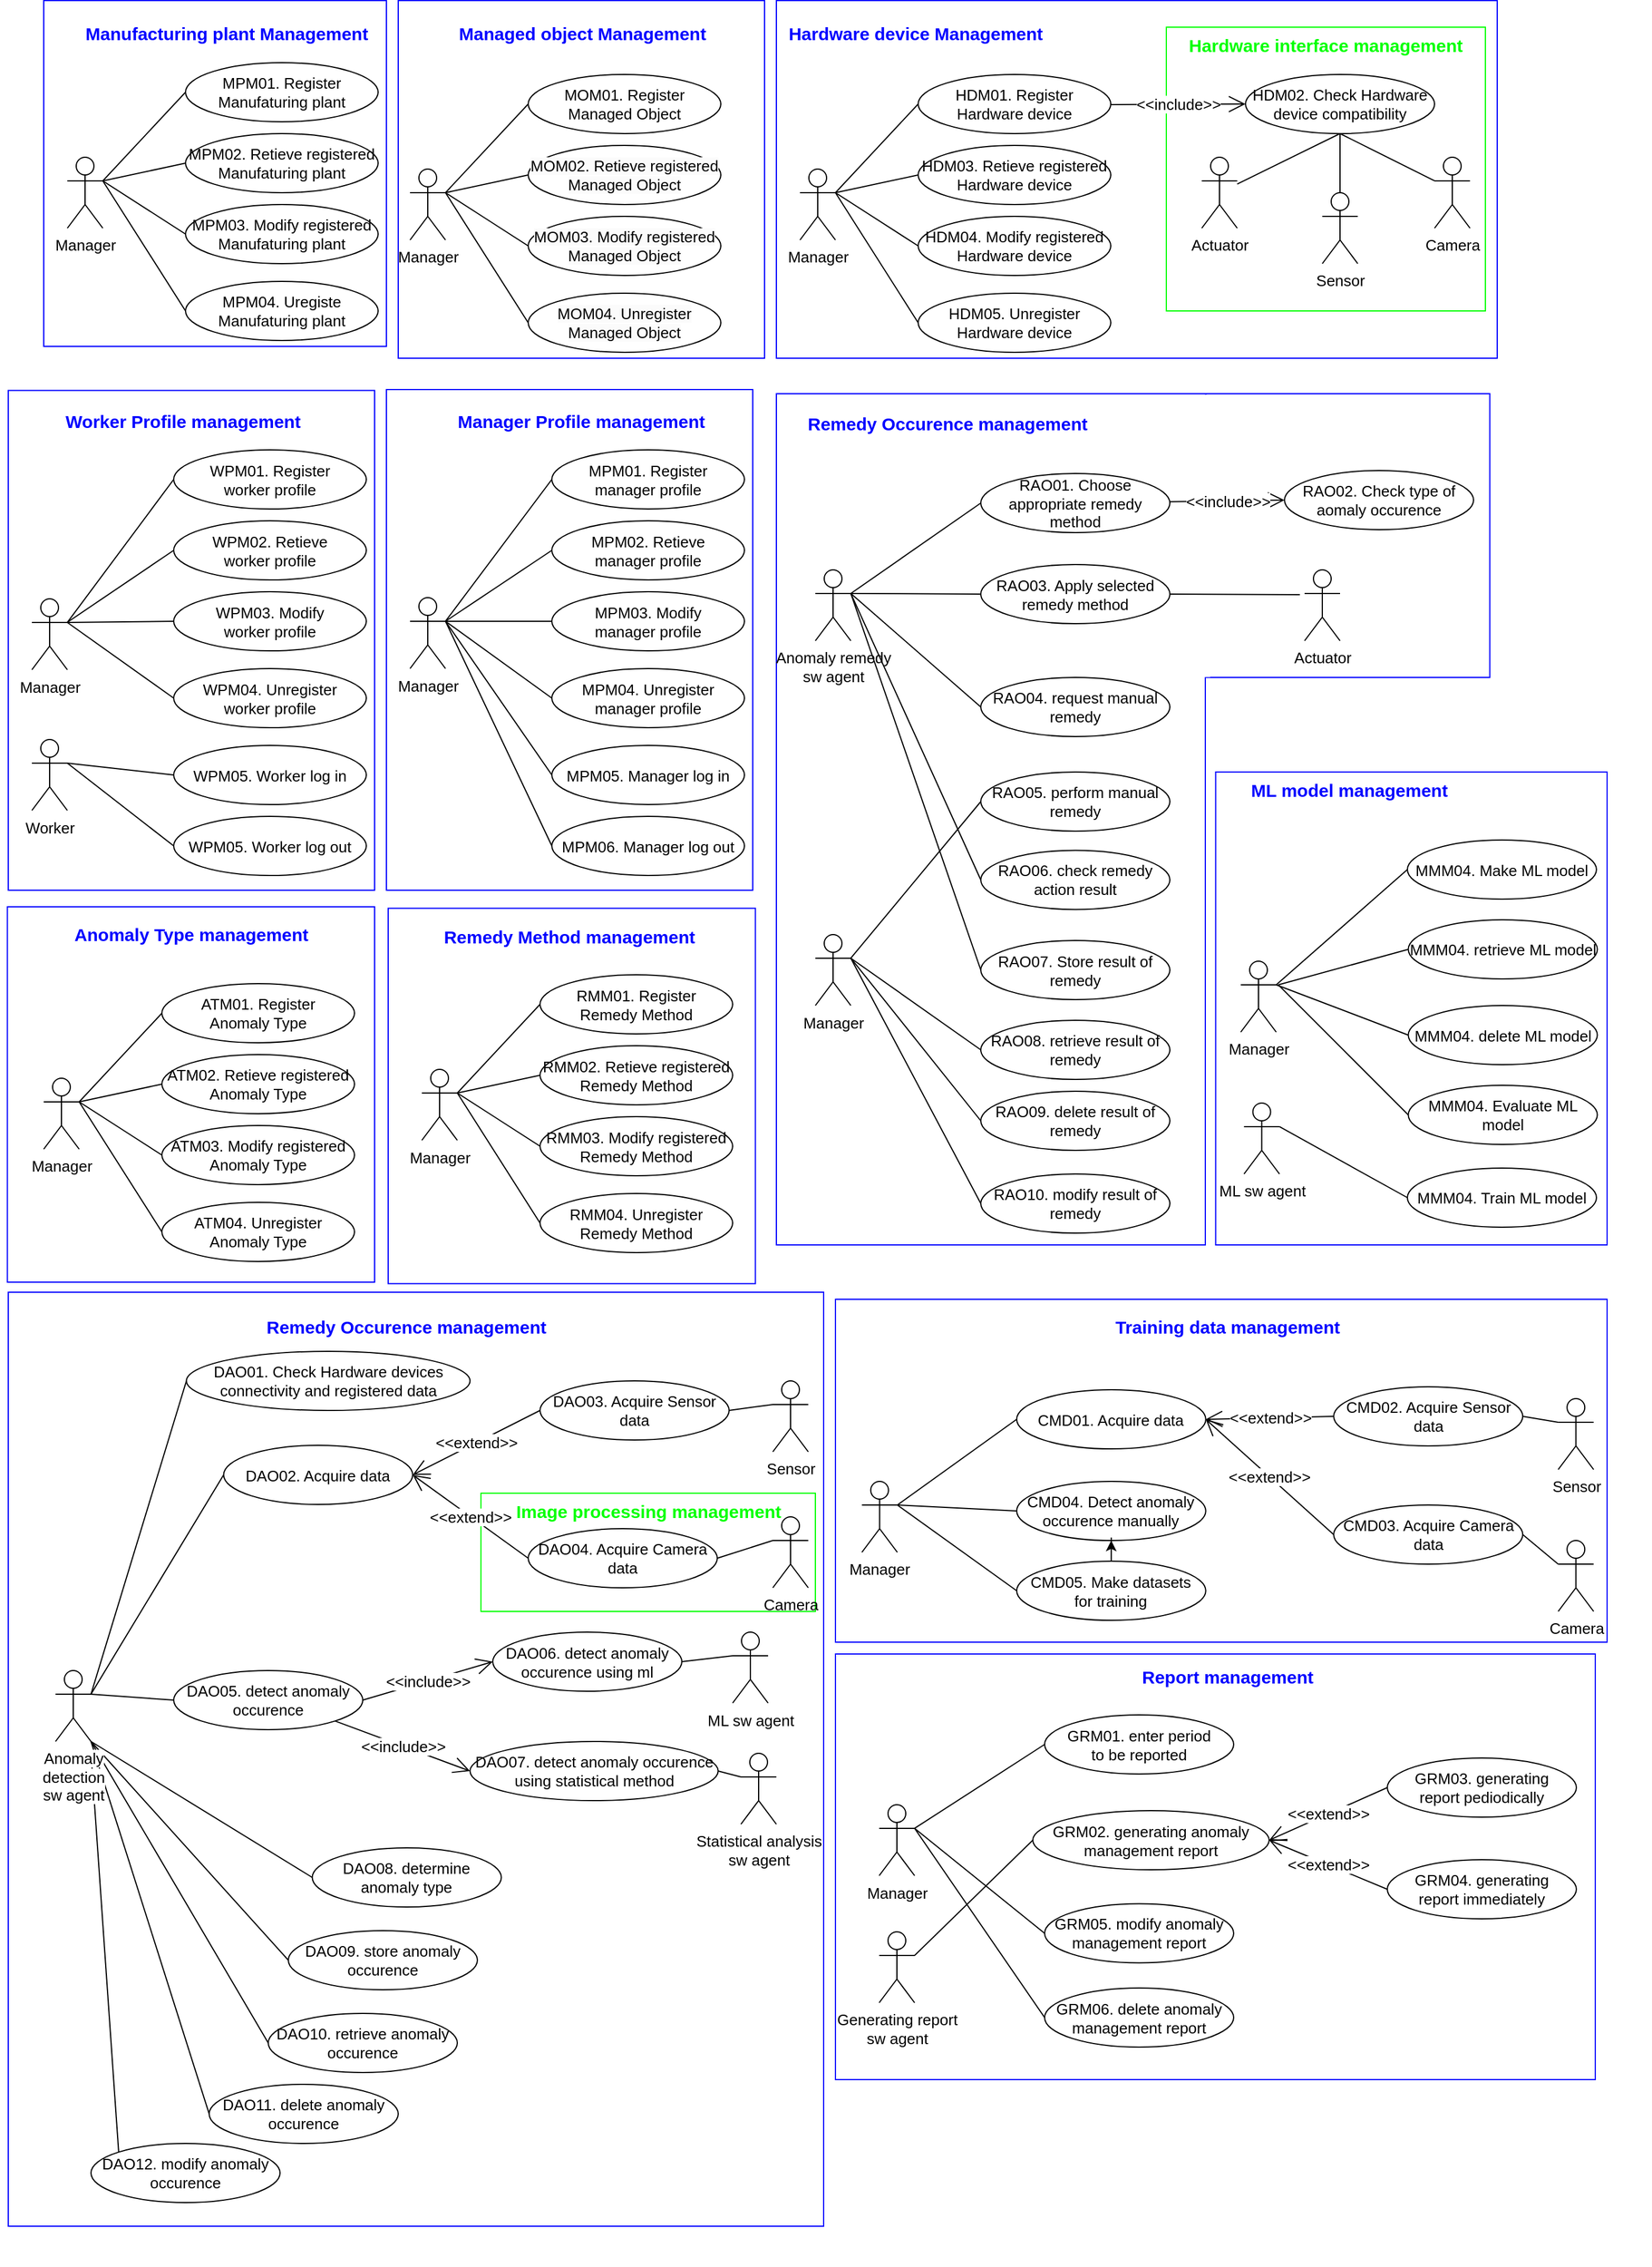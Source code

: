 <mxfile version="21.1.8" type="github">
  <diagram name="페이지-1" id="_cIs1WK6O-SLnFNUOiuj">
    <mxGraphModel dx="2442" dy="805" grid="1" gridSize="10" guides="1" tooltips="1" connect="1" arrows="1" fold="1" page="1" pageScale="1" pageWidth="827" pageHeight="1169" math="0" shadow="0">
      <root>
        <mxCell id="0" />
        <mxCell id="1" parent="0" />
        <mxCell id="WUC7yIEMw71THdxbuktF-216" value="" style="rounded=0;whiteSpace=wrap;html=1;fillColor=none;strokeColor=#0000ff;" vertex="1" parent="1">
          <mxGeometry x="-810" y="1130" width="690" height="790" as="geometry" />
        </mxCell>
        <mxCell id="WUC7yIEMw71THdxbuktF-208" value="" style="rounded=0;whiteSpace=wrap;html=1;fillColor=none;strokeColor=#0000ff;" vertex="1" parent="1">
          <mxGeometry x="-160" y="37.5" width="610" height="302.5" as="geometry" />
        </mxCell>
        <mxCell id="WUC7yIEMw71THdxbuktF-210" value="" style="rounded=0;whiteSpace=wrap;html=1;fillColor=none;strokeColor=#0000ff;" vertex="1" parent="1">
          <mxGeometry x="-810" y="367.25" width="310" height="422.75" as="geometry" />
        </mxCell>
        <mxCell id="WUC7yIEMw71THdxbuktF-211" value="" style="rounded=0;whiteSpace=wrap;html=1;fillColor=none;strokeColor=#0000ff;" vertex="1" parent="1">
          <mxGeometry x="-490" y="366.5" width="310" height="423.5" as="geometry" />
        </mxCell>
        <mxCell id="WUC7yIEMw71THdxbuktF-215" value="" style="rounded=0;whiteSpace=wrap;html=1;fillColor=none;strokeColor=#0000ff;" vertex="1" parent="1">
          <mxGeometry x="-488.5" y="805.25" width="310.75" height="317.5" as="geometry" />
        </mxCell>
        <mxCell id="WUC7yIEMw71THdxbuktF-209" value="" style="rounded=0;whiteSpace=wrap;html=1;fillColor=none;strokeColor=#00ff00;" vertex="1" parent="1">
          <mxGeometry x="170" y="60" width="270" height="240" as="geometry" />
        </mxCell>
        <mxCell id="WUC7yIEMw71THdxbuktF-207" value="" style="rounded=0;whiteSpace=wrap;html=1;fillColor=none;strokeColor=#0000ff;" vertex="1" parent="1">
          <mxGeometry x="-480" y="37.5" width="310" height="302.5" as="geometry" />
        </mxCell>
        <mxCell id="WUC7yIEMw71THdxbuktF-205" value="" style="rounded=0;whiteSpace=wrap;html=1;fillColor=none;strokeColor=#0000ff;" vertex="1" parent="1">
          <mxGeometry x="-780" y="37.5" width="290" height="292.5" as="geometry" />
        </mxCell>
        <mxCell id="WUC7yIEMw71THdxbuktF-54" value="" style="group;fontSize=13;" vertex="1" connectable="0" parent="1">
          <mxGeometry x="-197" y="370" width="777" height="1583.5" as="geometry" />
        </mxCell>
        <mxCell id="WUC7yIEMw71THdxbuktF-212" value="" style="rounded=0;whiteSpace=wrap;html=1;fillColor=none;strokeColor=#0000ff;" vertex="1" parent="WUC7yIEMw71THdxbuktF-54">
          <mxGeometry x="37" width="363" height="720" as="geometry" />
        </mxCell>
        <mxCell id="WUC7yIEMw71THdxbuktF-219" value="" style="rounded=0;whiteSpace=wrap;html=1;fillColor=none;strokeColor=#0000ff;" vertex="1" parent="WUC7yIEMw71THdxbuktF-54">
          <mxGeometry x="400.75" width="240" height="240" as="geometry" />
        </mxCell>
        <mxCell id="WUC7yIEMw71THdxbuktF-55" value="Anomaly remedy&lt;br style=&quot;font-size: 13px;&quot;&gt;sw agent" style="shape=umlActor;verticalLabelPosition=bottom;verticalAlign=top;html=1;outlineConnect=0;fontSize=13;" vertex="1" parent="WUC7yIEMw71THdxbuktF-54">
          <mxGeometry x="70" y="149" width="30" height="60" as="geometry" />
        </mxCell>
        <mxCell id="WUC7yIEMw71THdxbuktF-56" value="RAO02.&amp;nbsp;Check type of aomaly occurence" style="ellipse;whiteSpace=wrap;html=1;fontSize=13;" vertex="1" parent="WUC7yIEMw71THdxbuktF-54">
          <mxGeometry x="467" y="65" width="160" height="50" as="geometry" />
        </mxCell>
        <mxCell id="WUC7yIEMw71THdxbuktF-57" value="RAO01.&amp;nbsp;Choose appropriate remedy method" style="ellipse;whiteSpace=wrap;html=1;fontSize=13;" vertex="1" parent="WUC7yIEMw71THdxbuktF-54">
          <mxGeometry x="210" y="67.5" width="160" height="50" as="geometry" />
        </mxCell>
        <mxCell id="WUC7yIEMw71THdxbuktF-58" value="RAO03. Apply selected remedy method" style="ellipse;whiteSpace=wrap;html=1;fontSize=13;" vertex="1" parent="WUC7yIEMw71THdxbuktF-54">
          <mxGeometry x="210" y="144.5" width="160" height="50" as="geometry" />
        </mxCell>
        <mxCell id="WUC7yIEMw71THdxbuktF-59" value="" style="endArrow=none;html=1;rounded=0;entryX=0;entryY=0.5;entryDx=0;entryDy=0;exitX=1;exitY=0.333;exitDx=0;exitDy=0;exitPerimeter=0;fontSize=13;" edge="1" parent="WUC7yIEMw71THdxbuktF-54" source="WUC7yIEMw71THdxbuktF-55" target="WUC7yIEMw71THdxbuktF-57">
          <mxGeometry width="50" height="50" relative="1" as="geometry">
            <mxPoint x="50" y="100" as="sourcePoint" />
            <mxPoint x="190" y="-25" as="targetPoint" />
          </mxGeometry>
        </mxCell>
        <mxCell id="WUC7yIEMw71THdxbuktF-60" value="" style="endArrow=none;html=1;rounded=0;entryX=0;entryY=0.5;entryDx=0;entryDy=0;exitX=1;exitY=0.333;exitDx=0;exitDy=0;exitPerimeter=0;fontSize=13;" edge="1" parent="WUC7yIEMw71THdxbuktF-54" source="WUC7yIEMw71THdxbuktF-55" target="WUC7yIEMw71THdxbuktF-58">
          <mxGeometry width="50" height="50" relative="1" as="geometry">
            <mxPoint x="40" y="90" as="sourcePoint" />
            <mxPoint x="190" y="45" as="targetPoint" />
          </mxGeometry>
        </mxCell>
        <mxCell id="WUC7yIEMw71THdxbuktF-61" value="" style="endArrow=none;html=1;rounded=0;entryX=0;entryY=0.5;entryDx=0;entryDy=0;exitX=1;exitY=0.333;exitDx=0;exitDy=0;exitPerimeter=0;fontSize=13;" edge="1" parent="WUC7yIEMw71THdxbuktF-54" source="WUC7yIEMw71THdxbuktF-55" target="WUC7yIEMw71THdxbuktF-68">
          <mxGeometry width="50" height="50" relative="1" as="geometry">
            <mxPoint x="40" y="100" as="sourcePoint" />
            <mxPoint x="210" y="565" as="targetPoint" />
          </mxGeometry>
        </mxCell>
        <mxCell id="WUC7yIEMw71THdxbuktF-62" value="Manager" style="shape=umlActor;verticalLabelPosition=bottom;verticalAlign=top;html=1;outlineConnect=0;fontSize=13;" vertex="1" parent="WUC7yIEMw71THdxbuktF-54">
          <mxGeometry x="70" y="457.5" width="30" height="60" as="geometry" />
        </mxCell>
        <mxCell id="WUC7yIEMw71THdxbuktF-63" value="RAO07. Store result of remedy" style="ellipse;whiteSpace=wrap;html=1;fontSize=13;" vertex="1" parent="WUC7yIEMw71THdxbuktF-54">
          <mxGeometry x="210" y="462.5" width="160" height="50" as="geometry" />
        </mxCell>
        <mxCell id="WUC7yIEMw71THdxbuktF-64" value="" style="endArrow=none;html=1;rounded=0;entryX=0;entryY=0.5;entryDx=0;entryDy=0;exitX=1;exitY=0.333;exitDx=0;exitDy=0;exitPerimeter=0;fontSize=13;" edge="1" parent="WUC7yIEMw71THdxbuktF-54" source="WUC7yIEMw71THdxbuktF-55" target="WUC7yIEMw71THdxbuktF-63">
          <mxGeometry width="50" height="50" relative="1" as="geometry">
            <mxPoint x="40" y="90" as="sourcePoint" />
            <mxPoint x="190" y="195" as="targetPoint" />
          </mxGeometry>
        </mxCell>
        <mxCell id="WUC7yIEMw71THdxbuktF-66" value="Actuator" style="shape=umlActor;verticalLabelPosition=bottom;verticalAlign=top;html=1;outlineConnect=0;fontSize=13;" vertex="1" parent="WUC7yIEMw71THdxbuktF-54">
          <mxGeometry x="484" y="149" width="30" height="60" as="geometry" />
        </mxCell>
        <mxCell id="WUC7yIEMw71THdxbuktF-68" value="RAO04. request manual remedy" style="ellipse;whiteSpace=wrap;html=1;fontSize=13;" vertex="1" parent="WUC7yIEMw71THdxbuktF-54">
          <mxGeometry x="210" y="240" width="160" height="50" as="geometry" />
        </mxCell>
        <mxCell id="WUC7yIEMw71THdxbuktF-69" value="RAO05. perform manual remedy" style="ellipse;whiteSpace=wrap;html=1;fontSize=13;" vertex="1" parent="WUC7yIEMw71THdxbuktF-54">
          <mxGeometry x="210" y="320" width="160" height="50" as="geometry" />
        </mxCell>
        <mxCell id="WUC7yIEMw71THdxbuktF-70" value="RAO06. check remedy &lt;br style=&quot;font-size: 13px;&quot;&gt;action result" style="ellipse;whiteSpace=wrap;html=1;fontSize=13;" vertex="1" parent="WUC7yIEMw71THdxbuktF-54">
          <mxGeometry x="210" y="386.25" width="160" height="50" as="geometry" />
        </mxCell>
        <mxCell id="WUC7yIEMw71THdxbuktF-71" value="" style="endArrow=none;html=1;rounded=0;entryX=0;entryY=0.5;entryDx=0;entryDy=0;exitX=1;exitY=0.333;exitDx=0;exitDy=0;exitPerimeter=0;fontSize=13;" edge="1" parent="WUC7yIEMw71THdxbuktF-54" source="WUC7yIEMw71THdxbuktF-55" target="WUC7yIEMw71THdxbuktF-70">
          <mxGeometry width="50" height="50" relative="1" as="geometry">
            <mxPoint x="40" y="165" as="sourcePoint" />
            <mxPoint x="220" y="498" as="targetPoint" />
          </mxGeometry>
        </mxCell>
        <mxCell id="WUC7yIEMw71THdxbuktF-72" value="" style="endArrow=none;html=1;rounded=0;entryX=0;entryY=0.5;entryDx=0;entryDy=0;exitX=1;exitY=0.333;exitDx=0;exitDy=0;exitPerimeter=0;fontSize=13;" edge="1" parent="WUC7yIEMw71THdxbuktF-54" source="WUC7yIEMw71THdxbuktF-62" target="WUC7yIEMw71THdxbuktF-69">
          <mxGeometry width="50" height="50" relative="1" as="geometry">
            <mxPoint x="50" y="100" as="sourcePoint" />
            <mxPoint x="220" y="575" as="targetPoint" />
          </mxGeometry>
        </mxCell>
        <mxCell id="WUC7yIEMw71THdxbuktF-73" value="RAO08. retrieve result of remedy" style="ellipse;whiteSpace=wrap;html=1;fontSize=13;" vertex="1" parent="WUC7yIEMw71THdxbuktF-54">
          <mxGeometry x="210" y="530" width="160" height="50" as="geometry" />
        </mxCell>
        <mxCell id="WUC7yIEMw71THdxbuktF-74" value="RAO09. delete result of remedy" style="ellipse;whiteSpace=wrap;html=1;fontSize=13;" vertex="1" parent="WUC7yIEMw71THdxbuktF-54">
          <mxGeometry x="210" y="590" width="160" height="50" as="geometry" />
        </mxCell>
        <mxCell id="WUC7yIEMw71THdxbuktF-75" value="RAO10. modify result of remedy" style="ellipse;whiteSpace=wrap;html=1;fontSize=13;" vertex="1" parent="WUC7yIEMw71THdxbuktF-54">
          <mxGeometry x="210" y="660" width="160" height="50" as="geometry" />
        </mxCell>
        <mxCell id="WUC7yIEMw71THdxbuktF-76" value="" style="endArrow=none;html=1;rounded=0;entryX=0;entryY=0.5;entryDx=0;entryDy=0;exitX=1;exitY=0.333;exitDx=0;exitDy=0;exitPerimeter=0;fontSize=13;" edge="1" parent="WUC7yIEMw71THdxbuktF-54" source="WUC7yIEMw71THdxbuktF-62" target="WUC7yIEMw71THdxbuktF-73">
          <mxGeometry width="50" height="50" relative="1" as="geometry">
            <mxPoint x="50" y="100" as="sourcePoint" />
            <mxPoint x="220" y="498" as="targetPoint" />
          </mxGeometry>
        </mxCell>
        <mxCell id="WUC7yIEMw71THdxbuktF-77" value="" style="endArrow=none;html=1;rounded=0;entryX=0;entryY=0.5;entryDx=0;entryDy=0;exitX=1;exitY=0.333;exitDx=0;exitDy=0;exitPerimeter=0;fontSize=13;" edge="1" parent="WUC7yIEMw71THdxbuktF-54" source="WUC7yIEMw71THdxbuktF-62" target="WUC7yIEMw71THdxbuktF-74">
          <mxGeometry width="50" height="50" relative="1" as="geometry">
            <mxPoint x="50" y="356" as="sourcePoint" />
            <mxPoint x="220" y="565" as="targetPoint" />
          </mxGeometry>
        </mxCell>
        <mxCell id="WUC7yIEMw71THdxbuktF-78" value="" style="endArrow=none;html=1;rounded=0;entryX=0;entryY=0.5;entryDx=0;entryDy=0;fontSize=13;exitX=1;exitY=0.333;exitDx=0;exitDy=0;exitPerimeter=0;" edge="1" parent="WUC7yIEMw71THdxbuktF-54" source="WUC7yIEMw71THdxbuktF-62" target="WUC7yIEMw71THdxbuktF-75">
          <mxGeometry width="50" height="50" relative="1" as="geometry">
            <mxPoint x="30" y="465" as="sourcePoint" />
            <mxPoint x="220" y="625" as="targetPoint" />
          </mxGeometry>
        </mxCell>
        <mxCell id="WUC7yIEMw71THdxbuktF-80" value="" style="group;fontSize=13;" vertex="1" connectable="0" parent="WUC7yIEMw71THdxbuktF-54">
          <mxGeometry x="430" y="310" width="347" height="1273.5" as="geometry" />
        </mxCell>
        <mxCell id="WUC7yIEMw71THdxbuktF-213" value="" style="rounded=0;whiteSpace=wrap;html=1;fillColor=none;strokeColor=#0000ff;" vertex="1" parent="WUC7yIEMw71THdxbuktF-80">
          <mxGeometry x="-21.25" y="10" width="331.25" height="400" as="geometry" />
        </mxCell>
        <mxCell id="WUC7yIEMw71THdxbuktF-81" value="ML sw agent" style="shape=umlActor;verticalLabelPosition=bottom;verticalAlign=top;html=1;outlineConnect=0;fontSize=13;" vertex="1" parent="WUC7yIEMw71THdxbuktF-80">
          <mxGeometry x="2.75" y="290" width="30" height="60" as="geometry" />
        </mxCell>
        <mxCell id="WUC7yIEMw71THdxbuktF-82" value="MMM04. Train ML model" style="ellipse;whiteSpace=wrap;html=1;fontSize=13;" vertex="1" parent="WUC7yIEMw71THdxbuktF-80">
          <mxGeometry x="141" y="345" width="160" height="50" as="geometry" />
        </mxCell>
        <mxCell id="WUC7yIEMw71THdxbuktF-83" value="MMM04. retrieve ML model" style="ellipse;whiteSpace=wrap;html=1;fontSize=13;" vertex="1" parent="WUC7yIEMw71THdxbuktF-80">
          <mxGeometry x="141.75" y="135" width="160" height="50" as="geometry" />
        </mxCell>
        <mxCell id="WUC7yIEMw71THdxbuktF-84" value="MMM04. delete ML model" style="ellipse;whiteSpace=wrap;html=1;fontSize=13;" vertex="1" parent="WUC7yIEMw71THdxbuktF-80">
          <mxGeometry x="141.75" y="207.5" width="160" height="50" as="geometry" />
        </mxCell>
        <mxCell id="WUC7yIEMw71THdxbuktF-85" value="MMM04. Make ML model" style="ellipse;whiteSpace=wrap;html=1;fontSize=13;" vertex="1" parent="WUC7yIEMw71THdxbuktF-80">
          <mxGeometry x="141" y="67.5" width="160" height="50" as="geometry" />
        </mxCell>
        <mxCell id="WUC7yIEMw71THdxbuktF-86" value="MMM04. Evaluate ML model" style="ellipse;whiteSpace=wrap;html=1;fontSize=13;" vertex="1" parent="WUC7yIEMw71THdxbuktF-80">
          <mxGeometry x="141.75" y="275" width="160" height="50" as="geometry" />
        </mxCell>
        <mxCell id="WUC7yIEMw71THdxbuktF-87" value="Manager" style="shape=umlActor;verticalLabelPosition=bottom;verticalAlign=top;html=1;outlineConnect=0;fontSize=13;" vertex="1" parent="WUC7yIEMw71THdxbuktF-80">
          <mxGeometry y="170" width="30" height="60" as="geometry" />
        </mxCell>
        <mxCell id="WUC7yIEMw71THdxbuktF-89" value="" style="endArrow=none;html=1;rounded=0;exitX=1;exitY=0.333;exitDx=0;exitDy=0;exitPerimeter=0;entryX=0;entryY=0.5;entryDx=0;entryDy=0;fontSize=13;" edge="1" parent="WUC7yIEMw71THdxbuktF-80" source="WUC7yIEMw71THdxbuktF-87" target="WUC7yIEMw71THdxbuktF-85">
          <mxGeometry width="50" height="50" relative="1" as="geometry">
            <mxPoint x="-58.25" y="-160" as="sourcePoint" />
            <mxPoint x="42.75" y="-87" as="targetPoint" />
          </mxGeometry>
        </mxCell>
        <mxCell id="WUC7yIEMw71THdxbuktF-90" value="" style="endArrow=none;html=1;rounded=0;entryX=0;entryY=0.5;entryDx=0;entryDy=0;fontSize=13;" edge="1" parent="WUC7yIEMw71THdxbuktF-80" target="WUC7yIEMw71THdxbuktF-83">
          <mxGeometry width="50" height="50" relative="1" as="geometry">
            <mxPoint x="31.75" y="190" as="sourcePoint" />
            <mxPoint x="150.75" y="103" as="targetPoint" />
          </mxGeometry>
        </mxCell>
        <mxCell id="WUC7yIEMw71THdxbuktF-91" value="" style="endArrow=none;html=1;rounded=0;exitX=1;exitY=0.333;exitDx=0;exitDy=0;exitPerimeter=0;entryX=0;entryY=0.5;entryDx=0;entryDy=0;fontSize=13;" edge="1" parent="WUC7yIEMw71THdxbuktF-80" source="WUC7yIEMw71THdxbuktF-87" target="WUC7yIEMw71THdxbuktF-84">
          <mxGeometry width="50" height="50" relative="1" as="geometry">
            <mxPoint x="31.75" y="130" as="sourcePoint" />
            <mxPoint x="151.75" y="170" as="targetPoint" />
          </mxGeometry>
        </mxCell>
        <mxCell id="WUC7yIEMw71THdxbuktF-92" value="" style="endArrow=none;html=1;rounded=0;entryX=0;entryY=0.5;entryDx=0;entryDy=0;fontSize=13;" edge="1" parent="WUC7yIEMw71THdxbuktF-80" target="WUC7yIEMw71THdxbuktF-86">
          <mxGeometry width="50" height="50" relative="1" as="geometry">
            <mxPoint x="31.75" y="190" as="sourcePoint" />
            <mxPoint x="151.75" y="243" as="targetPoint" />
          </mxGeometry>
        </mxCell>
        <mxCell id="WUC7yIEMw71THdxbuktF-93" value="" style="endArrow=none;html=1;rounded=0;entryX=0;entryY=0.5;entryDx=0;entryDy=0;exitX=1;exitY=0.333;exitDx=0;exitDy=0;exitPerimeter=0;fontSize=13;" edge="1" parent="WUC7yIEMw71THdxbuktF-80" source="WUC7yIEMw71THdxbuktF-81" target="WUC7yIEMw71THdxbuktF-82">
          <mxGeometry width="50" height="50" relative="1" as="geometry">
            <mxPoint x="41.75" y="130" as="sourcePoint" />
            <mxPoint x="151.75" y="310" as="targetPoint" />
          </mxGeometry>
        </mxCell>
        <mxCell id="WUC7yIEMw71THdxbuktF-217" value="" style="rounded=0;whiteSpace=wrap;html=1;fillColor=none;strokeColor=#0000ff;" vertex="1" parent="WUC7yIEMw71THdxbuktF-80">
          <mxGeometry x="-343" y="456" width="653" height="290" as="geometry" />
        </mxCell>
        <mxCell id="WUC7yIEMw71THdxbuktF-218" value="" style="rounded=0;whiteSpace=wrap;html=1;fillColor=none;strokeColor=#0000ff;" vertex="1" parent="WUC7yIEMw71THdxbuktF-80">
          <mxGeometry x="-343" y="756" width="643" height="360" as="geometry" />
        </mxCell>
        <mxCell id="WUC7yIEMw71THdxbuktF-271" value="&lt;font color=&quot;#0000ff&quot; style=&quot;font-size: 15px;&quot;&gt;ML model management&lt;/font&gt;" style="text;html=1;strokeColor=none;fillColor=none;align=center;verticalAlign=middle;whiteSpace=wrap;rounded=0;fontStyle=1;fontSize=15;" vertex="1" parent="WUC7yIEMw71THdxbuktF-80">
          <mxGeometry x="-63" y="10" width="310" height="30" as="geometry" />
        </mxCell>
        <mxCell id="WUC7yIEMw71THdxbuktF-275" value="" style="rounded=0;whiteSpace=wrap;html=1;fillColor=none;strokeColor=#00ff00;" vertex="1" parent="WUC7yIEMw71THdxbuktF-80">
          <mxGeometry x="-643" y="620" width="283" height="100" as="geometry" />
        </mxCell>
        <mxCell id="WUC7yIEMw71THdxbuktF-188" value="DAO04. Acquire Camera data" style="ellipse;whiteSpace=wrap;html=1;fontSize=13;" vertex="1" parent="WUC7yIEMw71THdxbuktF-80">
          <mxGeometry x="-603" y="650" width="160" height="50" as="geometry" />
        </mxCell>
        <mxCell id="WUC7yIEMw71THdxbuktF-289" value="&lt;font color=&quot;#00ff00&quot; style=&quot;font-size: 15px;&quot;&gt;Image processing management&lt;/font&gt;" style="text;html=1;strokeColor=none;fillColor=none;align=center;verticalAlign=middle;whiteSpace=wrap;rounded=0;fontStyle=1;fontSize=15;" vertex="1" parent="WUC7yIEMw71THdxbuktF-80">
          <mxGeometry x="-656.5" y="620" width="310" height="30" as="geometry" />
        </mxCell>
        <mxCell id="WUC7yIEMw71THdxbuktF-220" value="" style="endArrow=none;html=1;rounded=0;entryX=0.996;entryY=0.001;entryDx=0;entryDy=0;exitX=0.999;exitY=0.333;exitDx=0;exitDy=0;exitPerimeter=0;strokeColor=#FFFFFF;strokeWidth=9;entryPerimeter=0;" edge="1" parent="WUC7yIEMw71THdxbuktF-54">
          <mxGeometry width="50" height="50" relative="1" as="geometry">
            <mxPoint x="399.637" y="239.76" as="sourcePoint" />
            <mxPoint x="398.548" y="0.72" as="targetPoint" />
          </mxGeometry>
        </mxCell>
        <mxCell id="WUC7yIEMw71THdxbuktF-67" value="" style="endArrow=none;html=1;rounded=0;entryX=1;entryY=0.5;entryDx=0;entryDy=0;fontSize=13;" edge="1" parent="WUC7yIEMw71THdxbuktF-54" target="WUC7yIEMw71THdxbuktF-58">
          <mxGeometry width="50" height="50" relative="1" as="geometry">
            <mxPoint x="480" y="170" as="sourcePoint" />
            <mxPoint x="220" y="180" as="targetPoint" />
          </mxGeometry>
        </mxCell>
        <mxCell id="WUC7yIEMw71THdxbuktF-79" value="&amp;lt;&amp;lt;include&amp;gt;&amp;gt;" style="endArrow=none;endSize=16;endFill=0;html=1;rounded=0;exitX=0;exitY=0.5;exitDx=0;exitDy=0;startArrow=open;startFill=0;startSize=12;fontSize=13;" edge="1" parent="WUC7yIEMw71THdxbuktF-54" source="WUC7yIEMw71THdxbuktF-56" target="WUC7yIEMw71THdxbuktF-57">
          <mxGeometry width="160" relative="1" as="geometry">
            <mxPoint x="484" y="94.5" as="sourcePoint" />
            <mxPoint x="374" y="94.5" as="targetPoint" />
          </mxGeometry>
        </mxCell>
        <mxCell id="WUC7yIEMw71THdxbuktF-226" value="&lt;font color=&quot;#0000ff&quot; style=&quot;font-size: 15px;&quot;&gt;Remedy Occurence management&lt;/font&gt;" style="text;html=1;strokeColor=none;fillColor=none;align=center;verticalAlign=middle;whiteSpace=wrap;rounded=0;fontStyle=1;fontSize=15;" vertex="1" parent="WUC7yIEMw71THdxbuktF-54">
          <mxGeometry x="27" y="10" width="310" height="30" as="geometry" />
        </mxCell>
        <mxCell id="WUC7yIEMw71THdxbuktF-163" value="Statistical analysis&lt;br style=&quot;font-size: 13px;&quot;&gt;sw agent" style="shape=umlActor;verticalLabelPosition=bottom;verticalAlign=top;html=1;outlineConnect=0;fontSize=13;" vertex="1" parent="WUC7yIEMw71THdxbuktF-54">
          <mxGeometry x="7" y="1150" width="30" height="60" as="geometry" />
        </mxCell>
        <mxCell id="WUC7yIEMw71THdxbuktF-187" value="ML sw agent" style="shape=umlActor;verticalLabelPosition=bottom;verticalAlign=top;html=1;outlineConnect=0;fontSize=13;" vertex="1" parent="WUC7yIEMw71THdxbuktF-54">
          <mxGeometry y="1047.5" width="30" height="60" as="geometry" />
        </mxCell>
        <mxCell id="WUC7yIEMw71THdxbuktF-1" value="" style="group;fontSize=13;" vertex="1" connectable="0" parent="1">
          <mxGeometry x="-790" y="377.5" width="342.25" height="832.5" as="geometry" />
        </mxCell>
        <mxCell id="WUC7yIEMw71THdxbuktF-214" value="" style="rounded=0;whiteSpace=wrap;html=1;fillColor=none;strokeColor=#0000ff;" vertex="1" parent="WUC7yIEMw71THdxbuktF-1">
          <mxGeometry x="-20.75" y="426.5" width="310.75" height="317.5" as="geometry" />
        </mxCell>
        <mxCell id="WUC7yIEMw71THdxbuktF-2" value="Manager" style="shape=umlActor;verticalLabelPosition=bottom;verticalAlign=top;html=1;outlineConnect=0;fontSize=13;" vertex="1" parent="WUC7yIEMw71THdxbuktF-1">
          <mxGeometry y="166" width="30" height="60" as="geometry" />
        </mxCell>
        <mxCell id="WUC7yIEMw71THdxbuktF-3" value="WPM01. Register &lt;br style=&quot;font-size: 13px;&quot;&gt;worker profile" style="ellipse;whiteSpace=wrap;html=1;fontSize=13;" vertex="1" parent="WUC7yIEMw71THdxbuktF-1">
          <mxGeometry x="120" y="40" width="163" height="50" as="geometry" />
        </mxCell>
        <mxCell id="WUC7yIEMw71THdxbuktF-4" value="WPM02. Retieve&lt;br style=&quot;border-color: var(--border-color); font-size: 13px;&quot;&gt;worker profile" style="ellipse;whiteSpace=wrap;html=1;fontSize=13;" vertex="1" parent="WUC7yIEMw71THdxbuktF-1">
          <mxGeometry x="120" y="100" width="163" height="50" as="geometry" />
        </mxCell>
        <mxCell id="WUC7yIEMw71THdxbuktF-5" value="WPM03. Modify&lt;br style=&quot;border-color: var(--border-color); font-size: 13px;&quot;&gt;worker profile" style="ellipse;whiteSpace=wrap;html=1;fontSize=13;" vertex="1" parent="WUC7yIEMw71THdxbuktF-1">
          <mxGeometry x="120" y="160" width="163" height="50" as="geometry" />
        </mxCell>
        <mxCell id="WUC7yIEMw71THdxbuktF-6" value="WPM04. Unregister&lt;br style=&quot;border-color: var(--border-color); font-size: 13px;&quot;&gt;worker profile" style="ellipse;whiteSpace=wrap;html=1;fontSize=13;" vertex="1" parent="WUC7yIEMw71THdxbuktF-1">
          <mxGeometry x="120" y="225" width="163" height="50" as="geometry" />
        </mxCell>
        <mxCell id="WUC7yIEMw71THdxbuktF-7" value="" style="endArrow=none;html=1;rounded=0;exitX=1;exitY=0.333;exitDx=0;exitDy=0;exitPerimeter=0;entryX=0;entryY=0.5;entryDx=0;entryDy=0;fontSize=13;" edge="1" parent="WUC7yIEMw71THdxbuktF-1" source="WUC7yIEMw71THdxbuktF-2" target="WUC7yIEMw71THdxbuktF-3">
          <mxGeometry width="50" height="50" relative="1" as="geometry">
            <mxPoint x="280" y="300" as="sourcePoint" />
            <mxPoint x="330" y="250" as="targetPoint" />
          </mxGeometry>
        </mxCell>
        <mxCell id="WUC7yIEMw71THdxbuktF-8" value="" style="endArrow=none;html=1;rounded=0;entryX=0;entryY=0.5;entryDx=0;entryDy=0;fontSize=13;" edge="1" parent="WUC7yIEMw71THdxbuktF-1" source="WUC7yIEMw71THdxbuktF-2" target="WUC7yIEMw71THdxbuktF-4">
          <mxGeometry width="50" height="50" relative="1" as="geometry">
            <mxPoint x="40" y="200" as="sourcePoint" />
            <mxPoint x="130" y="75" as="targetPoint" />
          </mxGeometry>
        </mxCell>
        <mxCell id="WUC7yIEMw71THdxbuktF-9" value="" style="endArrow=none;html=1;rounded=0;entryX=0;entryY=0.5;entryDx=0;entryDy=0;exitX=1;exitY=0.333;exitDx=0;exitDy=0;exitPerimeter=0;fontSize=13;" edge="1" parent="WUC7yIEMw71THdxbuktF-1" source="WUC7yIEMw71THdxbuktF-2" target="WUC7yIEMw71THdxbuktF-5">
          <mxGeometry width="50" height="50" relative="1" as="geometry">
            <mxPoint x="40" y="190" as="sourcePoint" />
            <mxPoint x="130" y="135" as="targetPoint" />
          </mxGeometry>
        </mxCell>
        <mxCell id="WUC7yIEMw71THdxbuktF-10" value="" style="endArrow=none;html=1;rounded=0;entryX=0;entryY=0.5;entryDx=0;entryDy=0;exitX=1;exitY=0.333;exitDx=0;exitDy=0;exitPerimeter=0;fontSize=13;" edge="1" parent="WUC7yIEMw71THdxbuktF-1" source="WUC7yIEMw71THdxbuktF-2" target="WUC7yIEMw71THdxbuktF-6">
          <mxGeometry width="50" height="50" relative="1" as="geometry">
            <mxPoint x="40" y="200" as="sourcePoint" />
            <mxPoint x="130" y="195" as="targetPoint" />
          </mxGeometry>
        </mxCell>
        <mxCell id="WUC7yIEMw71THdxbuktF-11" value="WPM05. Worker log in" style="ellipse;whiteSpace=wrap;html=1;fontSize=13;" vertex="1" parent="WUC7yIEMw71THdxbuktF-1">
          <mxGeometry x="120" y="290" width="163" height="50" as="geometry" />
        </mxCell>
        <mxCell id="WUC7yIEMw71THdxbuktF-12" value="WPM05. Worker log out" style="ellipse;whiteSpace=wrap;html=1;fontSize=13;" vertex="1" parent="WUC7yIEMw71THdxbuktF-1">
          <mxGeometry x="120" y="350" width="163" height="50" as="geometry" />
        </mxCell>
        <mxCell id="WUC7yIEMw71THdxbuktF-13" value="" style="endArrow=none;html=1;rounded=0;entryX=0;entryY=0.5;entryDx=0;entryDy=0;exitX=1;exitY=0.333;exitDx=0;exitDy=0;exitPerimeter=0;fontSize=13;" edge="1" parent="WUC7yIEMw71THdxbuktF-1" source="WUC7yIEMw71THdxbuktF-16" target="WUC7yIEMw71THdxbuktF-11">
          <mxGeometry width="50" height="50" relative="1" as="geometry">
            <mxPoint x="40" y="200" as="sourcePoint" />
            <mxPoint x="370" y="360" as="targetPoint" />
          </mxGeometry>
        </mxCell>
        <mxCell id="WUC7yIEMw71THdxbuktF-14" value="" style="endArrow=none;html=1;rounded=0;entryX=0;entryY=0.5;entryDx=0;entryDy=0;exitX=1;exitY=0.333;exitDx=0;exitDy=0;exitPerimeter=0;fontSize=13;" edge="1" parent="WUC7yIEMw71THdxbuktF-1" source="WUC7yIEMw71THdxbuktF-16" target="WUC7yIEMw71THdxbuktF-12">
          <mxGeometry width="50" height="50" relative="1" as="geometry">
            <mxPoint x="40" y="190" as="sourcePoint" />
            <mxPoint x="370" y="360" as="targetPoint" />
          </mxGeometry>
        </mxCell>
        <mxCell id="WUC7yIEMw71THdxbuktF-16" value="Worker" style="shape=umlActor;verticalLabelPosition=bottom;verticalAlign=top;html=1;outlineConnect=0;fontSize=13;" vertex="1" parent="WUC7yIEMw71THdxbuktF-1">
          <mxGeometry y="285" width="30" height="60" as="geometry" />
        </mxCell>
        <mxCell id="WUC7yIEMw71THdxbuktF-228" value="&lt;font color=&quot;#0000ff&quot; style=&quot;font-size: 15px;&quot;&gt;Worker Profile management&lt;/font&gt;" style="text;html=1;strokeColor=none;fillColor=none;align=center;verticalAlign=middle;whiteSpace=wrap;rounded=0;fontStyle=1;fontSize=15;" vertex="1" parent="WUC7yIEMw71THdxbuktF-1">
          <mxGeometry x="-27" width="310" height="30" as="geometry" />
        </mxCell>
        <mxCell id="WUC7yIEMw71THdxbuktF-17" value="" style="group;fontSize=13;" vertex="1" connectable="0" parent="1">
          <mxGeometry x="-470" y="377.5" width="312.25" height="413.5" as="geometry" />
        </mxCell>
        <mxCell id="WUC7yIEMw71THdxbuktF-18" value="Manager" style="shape=umlActor;verticalLabelPosition=bottom;verticalAlign=top;html=1;outlineConnect=0;fontSize=13;" vertex="1" parent="WUC7yIEMw71THdxbuktF-17">
          <mxGeometry y="165" width="30" height="60" as="geometry" />
        </mxCell>
        <mxCell id="WUC7yIEMw71THdxbuktF-19" value="MPM01. Register &lt;br style=&quot;font-size: 13px;&quot;&gt;manager profile" style="ellipse;whiteSpace=wrap;html=1;fontSize=13;" vertex="1" parent="WUC7yIEMw71THdxbuktF-17">
          <mxGeometry x="120" y="40" width="163" height="50" as="geometry" />
        </mxCell>
        <mxCell id="WUC7yIEMw71THdxbuktF-20" value="MPM02. Retieve&lt;br style=&quot;border-color: var(--border-color); font-size: 13px;&quot;&gt;manager profile" style="ellipse;whiteSpace=wrap;html=1;fontSize=13;" vertex="1" parent="WUC7yIEMw71THdxbuktF-17">
          <mxGeometry x="120" y="100" width="163" height="50" as="geometry" />
        </mxCell>
        <mxCell id="WUC7yIEMw71THdxbuktF-21" value="MPM03. Modify&lt;br style=&quot;border-color: var(--border-color); font-size: 13px;&quot;&gt;manager profile" style="ellipse;whiteSpace=wrap;html=1;fontSize=13;" vertex="1" parent="WUC7yIEMw71THdxbuktF-17">
          <mxGeometry x="120" y="160" width="163" height="50" as="geometry" />
        </mxCell>
        <mxCell id="WUC7yIEMw71THdxbuktF-22" value="MPM04. Unregister&lt;br style=&quot;border-color: var(--border-color); font-size: 13px;&quot;&gt;manager profile" style="ellipse;whiteSpace=wrap;html=1;fontSize=13;" vertex="1" parent="WUC7yIEMw71THdxbuktF-17">
          <mxGeometry x="120" y="225" width="163" height="50" as="geometry" />
        </mxCell>
        <mxCell id="WUC7yIEMw71THdxbuktF-23" value="" style="endArrow=none;html=1;rounded=0;exitX=1;exitY=0.333;exitDx=0;exitDy=0;exitPerimeter=0;entryX=0;entryY=0.5;entryDx=0;entryDy=0;fontSize=13;" edge="1" parent="WUC7yIEMw71THdxbuktF-17" source="WUC7yIEMw71THdxbuktF-18" target="WUC7yIEMw71THdxbuktF-19">
          <mxGeometry width="50" height="50" relative="1" as="geometry">
            <mxPoint x="280" y="300" as="sourcePoint" />
            <mxPoint x="330" y="250" as="targetPoint" />
          </mxGeometry>
        </mxCell>
        <mxCell id="WUC7yIEMw71THdxbuktF-24" value="" style="endArrow=none;html=1;rounded=0;entryX=0;entryY=0.5;entryDx=0;entryDy=0;fontSize=13;" edge="1" parent="WUC7yIEMw71THdxbuktF-17" source="WUC7yIEMw71THdxbuktF-18" target="WUC7yIEMw71THdxbuktF-20">
          <mxGeometry width="50" height="50" relative="1" as="geometry">
            <mxPoint x="40" y="200" as="sourcePoint" />
            <mxPoint x="130" y="75" as="targetPoint" />
          </mxGeometry>
        </mxCell>
        <mxCell id="WUC7yIEMw71THdxbuktF-25" value="" style="endArrow=none;html=1;rounded=0;entryX=0;entryY=0.5;entryDx=0;entryDy=0;exitX=1;exitY=0.333;exitDx=0;exitDy=0;exitPerimeter=0;fontSize=13;" edge="1" parent="WUC7yIEMw71THdxbuktF-17" source="WUC7yIEMw71THdxbuktF-18" target="WUC7yIEMw71THdxbuktF-21">
          <mxGeometry width="50" height="50" relative="1" as="geometry">
            <mxPoint x="40" y="190" as="sourcePoint" />
            <mxPoint x="130" y="135" as="targetPoint" />
          </mxGeometry>
        </mxCell>
        <mxCell id="WUC7yIEMw71THdxbuktF-26" value="" style="endArrow=none;html=1;rounded=0;entryX=0;entryY=0.5;entryDx=0;entryDy=0;exitX=1;exitY=0.333;exitDx=0;exitDy=0;exitPerimeter=0;fontSize=13;" edge="1" parent="WUC7yIEMw71THdxbuktF-17" source="WUC7yIEMw71THdxbuktF-18" target="WUC7yIEMw71THdxbuktF-22">
          <mxGeometry width="50" height="50" relative="1" as="geometry">
            <mxPoint x="40" y="200" as="sourcePoint" />
            <mxPoint x="130" y="195" as="targetPoint" />
          </mxGeometry>
        </mxCell>
        <mxCell id="WUC7yIEMw71THdxbuktF-27" value="MPM05. Manager log in" style="ellipse;whiteSpace=wrap;html=1;fontSize=13;" vertex="1" parent="WUC7yIEMw71THdxbuktF-17">
          <mxGeometry x="120" y="290" width="163" height="50" as="geometry" />
        </mxCell>
        <mxCell id="WUC7yIEMw71THdxbuktF-28" value="MPM06. Manager log out" style="ellipse;whiteSpace=wrap;html=1;fontSize=13;" vertex="1" parent="WUC7yIEMw71THdxbuktF-17">
          <mxGeometry x="120" y="350" width="163" height="50" as="geometry" />
        </mxCell>
        <mxCell id="WUC7yIEMw71THdxbuktF-29" value="" style="endArrow=none;html=1;rounded=0;entryX=0;entryY=0.5;entryDx=0;entryDy=0;exitX=1;exitY=0.333;exitDx=0;exitDy=0;exitPerimeter=0;fontSize=13;" edge="1" parent="WUC7yIEMw71THdxbuktF-17" source="WUC7yIEMw71THdxbuktF-18" target="WUC7yIEMw71THdxbuktF-27">
          <mxGeometry width="50" height="50" relative="1" as="geometry">
            <mxPoint x="40" y="200" as="sourcePoint" />
            <mxPoint x="370" y="360" as="targetPoint" />
          </mxGeometry>
        </mxCell>
        <mxCell id="WUC7yIEMw71THdxbuktF-30" value="" style="endArrow=none;html=1;rounded=0;entryX=0;entryY=0.5;entryDx=0;entryDy=0;exitX=1;exitY=0.333;exitDx=0;exitDy=0;exitPerimeter=0;fontSize=13;" edge="1" parent="WUC7yIEMw71THdxbuktF-17" source="WUC7yIEMw71THdxbuktF-18" target="WUC7yIEMw71THdxbuktF-28">
          <mxGeometry width="50" height="50" relative="1" as="geometry">
            <mxPoint x="40" y="190" as="sourcePoint" />
            <mxPoint x="370" y="360" as="targetPoint" />
          </mxGeometry>
        </mxCell>
        <mxCell id="WUC7yIEMw71THdxbuktF-227" value="&lt;font color=&quot;#0000ff&quot; style=&quot;font-size: 15px;&quot;&gt;Manager Profile management&lt;/font&gt;" style="text;html=1;strokeColor=none;fillColor=none;align=center;verticalAlign=middle;whiteSpace=wrap;rounded=0;fontStyle=1;fontSize=15;" vertex="1" parent="WUC7yIEMw71THdxbuktF-17">
          <mxGeometry x="-10" width="310" height="30" as="geometry" />
        </mxCell>
        <mxCell id="WUC7yIEMw71THdxbuktF-32" value="" style="group;fontSize=13;" vertex="1" connectable="0" parent="1">
          <mxGeometry x="-470" y="50" width="301.12" height="285" as="geometry" />
        </mxCell>
        <mxCell id="WUC7yIEMw71THdxbuktF-33" value="Manager" style="shape=umlActor;verticalLabelPosition=bottom;verticalAlign=top;html=1;outlineConnect=0;fontSize=13;" vertex="1" parent="WUC7yIEMw71THdxbuktF-32">
          <mxGeometry y="130" width="30" height="60" as="geometry" />
        </mxCell>
        <mxCell id="WUC7yIEMw71THdxbuktF-34" value="MOM01. Register &lt;br style=&quot;font-size: 13px;&quot;&gt;Managed Object" style="ellipse;whiteSpace=wrap;html=1;fontSize=13;" vertex="1" parent="WUC7yIEMw71THdxbuktF-32">
          <mxGeometry x="100" y="50" width="163" height="50" as="geometry" />
        </mxCell>
        <mxCell id="WUC7yIEMw71THdxbuktF-35" value="&lt;span style=&quot;color: rgb(0, 0, 0); font-family: Helvetica; font-size: 13px; font-style: normal; font-variant-ligatures: normal; font-variant-caps: normal; font-weight: 400; letter-spacing: normal; orphans: 2; text-align: center; text-indent: 0px; text-transform: none; widows: 2; word-spacing: 0px; -webkit-text-stroke-width: 0px; background-color: rgb(251, 251, 251); text-decoration-thickness: initial; text-decoration-style: initial; text-decoration-color: initial; float: none; display: inline !important;&quot;&gt;MOM02. Retieve registered Managed Object&lt;/span&gt;" style="ellipse;whiteSpace=wrap;html=1;fontSize=13;" vertex="1" parent="WUC7yIEMw71THdxbuktF-32">
          <mxGeometry x="100" y="110" width="163" height="50" as="geometry" />
        </mxCell>
        <mxCell id="WUC7yIEMw71THdxbuktF-36" value="&lt;span style=&quot;color: rgb(0, 0, 0); font-family: Helvetica; font-size: 13px; font-style: normal; font-variant-ligatures: normal; font-variant-caps: normal; font-weight: 400; letter-spacing: normal; orphans: 2; text-align: center; text-indent: 0px; text-transform: none; widows: 2; word-spacing: 0px; -webkit-text-stroke-width: 0px; background-color: rgb(251, 251, 251); text-decoration-thickness: initial; text-decoration-style: initial; text-decoration-color: initial; float: none; display: inline !important;&quot;&gt;MOM03. Modify registered Managed Object&lt;/span&gt;" style="ellipse;whiteSpace=wrap;html=1;fontSize=13;" vertex="1" parent="WUC7yIEMw71THdxbuktF-32">
          <mxGeometry x="100" y="170" width="163" height="50" as="geometry" />
        </mxCell>
        <mxCell id="WUC7yIEMw71THdxbuktF-37" value="&lt;span style=&quot;color: rgb(0, 0, 0); font-family: Helvetica; font-size: 13px; font-style: normal; font-variant-ligatures: normal; font-variant-caps: normal; font-weight: 400; letter-spacing: normal; orphans: 2; text-align: center; text-indent: 0px; text-transform: none; widows: 2; word-spacing: 0px; -webkit-text-stroke-width: 0px; background-color: rgb(251, 251, 251); text-decoration-thickness: initial; text-decoration-style: initial; text-decoration-color: initial; float: none; display: inline !important;&quot;&gt;MOM04. Unregister &lt;br style=&quot;font-size: 13px;&quot;&gt;Managed Object&lt;/span&gt;" style="ellipse;whiteSpace=wrap;html=1;fontSize=13;" vertex="1" parent="WUC7yIEMw71THdxbuktF-32">
          <mxGeometry x="100" y="235" width="163" height="50" as="geometry" />
        </mxCell>
        <mxCell id="WUC7yIEMw71THdxbuktF-38" value="" style="endArrow=none;html=1;rounded=0;exitX=1;exitY=0.333;exitDx=0;exitDy=0;exitPerimeter=0;entryX=0;entryY=0.5;entryDx=0;entryDy=0;fontSize=13;" edge="1" parent="WUC7yIEMw71THdxbuktF-32" source="WUC7yIEMw71THdxbuktF-33" target="WUC7yIEMw71THdxbuktF-34">
          <mxGeometry width="50" height="50" relative="1" as="geometry">
            <mxPoint x="260" y="310" as="sourcePoint" />
            <mxPoint x="310" y="260" as="targetPoint" />
          </mxGeometry>
        </mxCell>
        <mxCell id="WUC7yIEMw71THdxbuktF-39" value="" style="endArrow=none;html=1;rounded=0;entryX=0;entryY=0.5;entryDx=0;entryDy=0;fontSize=13;" edge="1" parent="WUC7yIEMw71THdxbuktF-32" target="WUC7yIEMw71THdxbuktF-35">
          <mxGeometry width="50" height="50" relative="1" as="geometry">
            <mxPoint x="30" y="150" as="sourcePoint" />
            <mxPoint x="110" y="85" as="targetPoint" />
          </mxGeometry>
        </mxCell>
        <mxCell id="WUC7yIEMw71THdxbuktF-40" value="" style="endArrow=none;html=1;rounded=0;entryX=0;entryY=0.5;entryDx=0;entryDy=0;fontSize=13;" edge="1" parent="WUC7yIEMw71THdxbuktF-32" target="WUC7yIEMw71THdxbuktF-36">
          <mxGeometry width="50" height="50" relative="1" as="geometry">
            <mxPoint x="30" y="150" as="sourcePoint" />
            <mxPoint x="110" y="145" as="targetPoint" />
          </mxGeometry>
        </mxCell>
        <mxCell id="WUC7yIEMw71THdxbuktF-41" value="" style="endArrow=none;html=1;rounded=0;entryX=0;entryY=0.5;entryDx=0;entryDy=0;fontSize=13;" edge="1" parent="WUC7yIEMw71THdxbuktF-32" target="WUC7yIEMw71THdxbuktF-37">
          <mxGeometry width="50" height="50" relative="1" as="geometry">
            <mxPoint x="30" y="150" as="sourcePoint" />
            <mxPoint x="110" y="205" as="targetPoint" />
          </mxGeometry>
        </mxCell>
        <mxCell id="WUC7yIEMw71THdxbuktF-223" value="&lt;font color=&quot;#0000ff&quot; style=&quot;font-size: 15px;&quot;&gt;Managed object Management&lt;/font&gt;" style="text;html=1;strokeColor=none;fillColor=none;align=center;verticalAlign=middle;whiteSpace=wrap;rounded=0;fontStyle=1;fontSize=15;" vertex="1" parent="WUC7yIEMw71THdxbuktF-32">
          <mxGeometry x="-8.88" width="310" height="30" as="geometry" />
        </mxCell>
        <mxCell id="WUC7yIEMw71THdxbuktF-43" value="" style="group;fontSize=13;" vertex="1" connectable="0" parent="1">
          <mxGeometry x="-760" y="50" width="292.25" height="275" as="geometry" />
        </mxCell>
        <mxCell id="WUC7yIEMw71THdxbuktF-44" value="Manager" style="shape=umlActor;verticalLabelPosition=bottom;verticalAlign=top;html=1;outlineConnect=0;fontSize=13;" vertex="1" parent="WUC7yIEMw71THdxbuktF-43">
          <mxGeometry y="120" width="30" height="60" as="geometry" />
        </mxCell>
        <mxCell id="WUC7yIEMw71THdxbuktF-45" value="MPM01. Register Manufaturing plant" style="ellipse;whiteSpace=wrap;html=1;fontSize=13;" vertex="1" parent="WUC7yIEMw71THdxbuktF-43">
          <mxGeometry x="100" y="40" width="163" height="50" as="geometry" />
        </mxCell>
        <mxCell id="WUC7yIEMw71THdxbuktF-46" value="MPM02. Retieve registered Manufaturing plant" style="ellipse;whiteSpace=wrap;html=1;fontSize=13;" vertex="1" parent="WUC7yIEMw71THdxbuktF-43">
          <mxGeometry x="100" y="100" width="163" height="50" as="geometry" />
        </mxCell>
        <mxCell id="WUC7yIEMw71THdxbuktF-47" value="MPM03. Modify registered Manufaturing plant" style="ellipse;whiteSpace=wrap;html=1;fontSize=13;" vertex="1" parent="WUC7yIEMw71THdxbuktF-43">
          <mxGeometry x="100" y="160" width="163" height="50" as="geometry" />
        </mxCell>
        <mxCell id="WUC7yIEMw71THdxbuktF-48" value="MPM04. Uregiste Manufaturing plant" style="ellipse;whiteSpace=wrap;html=1;fontSize=13;" vertex="1" parent="WUC7yIEMw71THdxbuktF-43">
          <mxGeometry x="100" y="225" width="163" height="50" as="geometry" />
        </mxCell>
        <mxCell id="WUC7yIEMw71THdxbuktF-49" value="" style="endArrow=none;html=1;rounded=0;exitX=1;exitY=0.333;exitDx=0;exitDy=0;exitPerimeter=0;entryX=0;entryY=0.5;entryDx=0;entryDy=0;fontSize=13;" edge="1" parent="WUC7yIEMw71THdxbuktF-43" source="WUC7yIEMw71THdxbuktF-44" target="WUC7yIEMw71THdxbuktF-45">
          <mxGeometry width="50" height="50" relative="1" as="geometry">
            <mxPoint x="260" y="300" as="sourcePoint" />
            <mxPoint x="310" y="250" as="targetPoint" />
          </mxGeometry>
        </mxCell>
        <mxCell id="WUC7yIEMw71THdxbuktF-50" value="" style="endArrow=none;html=1;rounded=0;entryX=0;entryY=0.5;entryDx=0;entryDy=0;fontSize=13;" edge="1" parent="WUC7yIEMw71THdxbuktF-43" target="WUC7yIEMw71THdxbuktF-46">
          <mxGeometry width="50" height="50" relative="1" as="geometry">
            <mxPoint x="30" y="140" as="sourcePoint" />
            <mxPoint x="110" y="75" as="targetPoint" />
          </mxGeometry>
        </mxCell>
        <mxCell id="WUC7yIEMw71THdxbuktF-51" value="" style="endArrow=none;html=1;rounded=0;entryX=0;entryY=0.5;entryDx=0;entryDy=0;fontSize=13;" edge="1" parent="WUC7yIEMw71THdxbuktF-43" target="WUC7yIEMw71THdxbuktF-47">
          <mxGeometry width="50" height="50" relative="1" as="geometry">
            <mxPoint x="30" y="140" as="sourcePoint" />
            <mxPoint x="110" y="135" as="targetPoint" />
          </mxGeometry>
        </mxCell>
        <mxCell id="WUC7yIEMw71THdxbuktF-52" value="" style="endArrow=none;html=1;rounded=0;entryX=0;entryY=0.5;entryDx=0;entryDy=0;fontSize=13;" edge="1" parent="WUC7yIEMw71THdxbuktF-43" target="WUC7yIEMw71THdxbuktF-48">
          <mxGeometry width="50" height="50" relative="1" as="geometry">
            <mxPoint x="30" y="140" as="sourcePoint" />
            <mxPoint x="110" y="195" as="targetPoint" />
          </mxGeometry>
        </mxCell>
        <mxCell id="WUC7yIEMw71THdxbuktF-222" value="&lt;font color=&quot;#0000ff&quot; style=&quot;font-size: 15px;&quot;&gt;Manufacturing plant Management&lt;/font&gt;" style="text;html=1;strokeColor=none;fillColor=none;align=center;verticalAlign=middle;whiteSpace=wrap;rounded=0;fontStyle=1;fontSize=15;" vertex="1" parent="WUC7yIEMw71THdxbuktF-43">
          <mxGeometry x="-20" width="310" height="30" as="geometry" />
        </mxCell>
        <mxCell id="WUC7yIEMw71THdxbuktF-94" value="" style="group;fontSize=13;" vertex="1" connectable="0" parent="1">
          <mxGeometry x="-460" y="814" width="280" height="282.5" as="geometry" />
        </mxCell>
        <mxCell id="WUC7yIEMw71THdxbuktF-95" value="Manager" style="shape=umlActor;verticalLabelPosition=bottom;verticalAlign=top;html=1;outlineConnect=0;fontSize=13;" vertex="1" parent="WUC7yIEMw71THdxbuktF-94">
          <mxGeometry y="127.5" width="30" height="60" as="geometry" />
        </mxCell>
        <mxCell id="WUC7yIEMw71THdxbuktF-96" value="RMM01. Register &lt;br style=&quot;font-size: 13px;&quot;&gt;Remedy Method" style="ellipse;whiteSpace=wrap;html=1;fontSize=13;" vertex="1" parent="WUC7yIEMw71THdxbuktF-94">
          <mxGeometry x="100" y="47.5" width="163" height="50" as="geometry" />
        </mxCell>
        <mxCell id="WUC7yIEMw71THdxbuktF-97" value="RMM02. Retieve registered Remedy Method" style="ellipse;whiteSpace=wrap;html=1;fontSize=13;" vertex="1" parent="WUC7yIEMw71THdxbuktF-94">
          <mxGeometry x="100" y="107.5" width="163" height="50" as="geometry" />
        </mxCell>
        <mxCell id="WUC7yIEMw71THdxbuktF-98" value="RMM03. Modify registered Remedy Method" style="ellipse;whiteSpace=wrap;html=1;fontSize=13;" vertex="1" parent="WUC7yIEMw71THdxbuktF-94">
          <mxGeometry x="100" y="167.5" width="163" height="50" as="geometry" />
        </mxCell>
        <mxCell id="WUC7yIEMw71THdxbuktF-99" value="RMM04. Unregister &lt;br style=&quot;font-size: 13px;&quot;&gt;Remedy Method" style="ellipse;whiteSpace=wrap;html=1;fontSize=13;" vertex="1" parent="WUC7yIEMw71THdxbuktF-94">
          <mxGeometry x="100" y="232.5" width="163" height="50" as="geometry" />
        </mxCell>
        <mxCell id="WUC7yIEMw71THdxbuktF-100" value="" style="endArrow=none;html=1;rounded=0;exitX=1;exitY=0.333;exitDx=0;exitDy=0;exitPerimeter=0;entryX=0;entryY=0.5;entryDx=0;entryDy=0;fontSize=13;" edge="1" parent="WUC7yIEMw71THdxbuktF-94" source="WUC7yIEMw71THdxbuktF-95" target="WUC7yIEMw71THdxbuktF-96">
          <mxGeometry width="50" height="50" relative="1" as="geometry">
            <mxPoint x="260" y="307.5" as="sourcePoint" />
            <mxPoint x="310" y="257.5" as="targetPoint" />
          </mxGeometry>
        </mxCell>
        <mxCell id="WUC7yIEMw71THdxbuktF-101" value="" style="endArrow=none;html=1;rounded=0;entryX=0;entryY=0.5;entryDx=0;entryDy=0;fontSize=13;" edge="1" parent="WUC7yIEMw71THdxbuktF-94" target="WUC7yIEMw71THdxbuktF-97">
          <mxGeometry width="50" height="50" relative="1" as="geometry">
            <mxPoint x="30" y="147.5" as="sourcePoint" />
            <mxPoint x="110" y="82.5" as="targetPoint" />
          </mxGeometry>
        </mxCell>
        <mxCell id="WUC7yIEMw71THdxbuktF-102" value="" style="endArrow=none;html=1;rounded=0;entryX=0;entryY=0.5;entryDx=0;entryDy=0;fontSize=13;" edge="1" parent="WUC7yIEMw71THdxbuktF-94" target="WUC7yIEMw71THdxbuktF-98">
          <mxGeometry width="50" height="50" relative="1" as="geometry">
            <mxPoint x="30" y="147.5" as="sourcePoint" />
            <mxPoint x="110" y="142.5" as="targetPoint" />
          </mxGeometry>
        </mxCell>
        <mxCell id="WUC7yIEMw71THdxbuktF-103" value="" style="endArrow=none;html=1;rounded=0;entryX=0;entryY=0.5;entryDx=0;entryDy=0;fontSize=13;" edge="1" parent="WUC7yIEMw71THdxbuktF-94" target="WUC7yIEMw71THdxbuktF-99">
          <mxGeometry width="50" height="50" relative="1" as="geometry">
            <mxPoint x="30" y="147.5" as="sourcePoint" />
            <mxPoint x="110" y="202.5" as="targetPoint" />
          </mxGeometry>
        </mxCell>
        <mxCell id="WUC7yIEMw71THdxbuktF-230" value="&lt;font color=&quot;#0000ff&quot; style=&quot;font-size: 15px;&quot;&gt;Remedy Method management&lt;/font&gt;" style="text;html=1;strokeColor=none;fillColor=none;align=center;verticalAlign=middle;whiteSpace=wrap;rounded=0;fontStyle=1;fontSize=15;" vertex="1" parent="WUC7yIEMw71THdxbuktF-94">
          <mxGeometry x="-30" width="310" height="30" as="geometry" />
        </mxCell>
        <mxCell id="WUC7yIEMw71THdxbuktF-105" value="" style="group;fontSize=13;" vertex="1" connectable="0" parent="1">
          <mxGeometry x="-140" y="50" width="620" height="285" as="geometry" />
        </mxCell>
        <mxCell id="WUC7yIEMw71THdxbuktF-106" value="Manager" style="shape=umlActor;verticalLabelPosition=bottom;verticalAlign=top;html=1;outlineConnect=0;fontSize=13;" vertex="1" parent="WUC7yIEMw71THdxbuktF-105">
          <mxGeometry y="130" width="30" height="60" as="geometry" />
        </mxCell>
        <mxCell id="WUC7yIEMw71THdxbuktF-107" value="HDM01. Register &lt;br style=&quot;font-size: 13px;&quot;&gt;Hardware device" style="ellipse;whiteSpace=wrap;html=1;fontSize=13;" vertex="1" parent="WUC7yIEMw71THdxbuktF-105">
          <mxGeometry x="100" y="50" width="163" height="50" as="geometry" />
        </mxCell>
        <mxCell id="WUC7yIEMw71THdxbuktF-108" value="HDM03. Retieve registered Hardware device" style="ellipse;whiteSpace=wrap;html=1;fontSize=13;" vertex="1" parent="WUC7yIEMw71THdxbuktF-105">
          <mxGeometry x="100" y="110" width="163" height="50" as="geometry" />
        </mxCell>
        <mxCell id="WUC7yIEMw71THdxbuktF-109" value="HDM04. Modify registered Hardware device" style="ellipse;whiteSpace=wrap;html=1;fontSize=13;" vertex="1" parent="WUC7yIEMw71THdxbuktF-105">
          <mxGeometry x="100" y="170" width="163" height="50" as="geometry" />
        </mxCell>
        <mxCell id="WUC7yIEMw71THdxbuktF-110" value="HDM05. Unregister &lt;br style=&quot;font-size: 13px;&quot;&gt;Hardware device" style="ellipse;whiteSpace=wrap;html=1;fontSize=13;" vertex="1" parent="WUC7yIEMw71THdxbuktF-105">
          <mxGeometry x="100" y="235" width="163" height="50" as="geometry" />
        </mxCell>
        <mxCell id="WUC7yIEMw71THdxbuktF-111" value="" style="endArrow=none;html=1;rounded=0;exitX=1;exitY=0.333;exitDx=0;exitDy=0;exitPerimeter=0;entryX=0;entryY=0.5;entryDx=0;entryDy=0;fontSize=13;" edge="1" parent="WUC7yIEMw71THdxbuktF-105" source="WUC7yIEMw71THdxbuktF-106" target="WUC7yIEMw71THdxbuktF-107">
          <mxGeometry width="50" height="50" relative="1" as="geometry">
            <mxPoint x="260" y="310" as="sourcePoint" />
            <mxPoint x="310" y="260" as="targetPoint" />
          </mxGeometry>
        </mxCell>
        <mxCell id="WUC7yIEMw71THdxbuktF-112" value="" style="endArrow=none;html=1;rounded=0;entryX=0;entryY=0.5;entryDx=0;entryDy=0;fontSize=13;" edge="1" parent="WUC7yIEMw71THdxbuktF-105" target="WUC7yIEMw71THdxbuktF-108">
          <mxGeometry width="50" height="50" relative="1" as="geometry">
            <mxPoint x="30" y="150" as="sourcePoint" />
            <mxPoint x="110" y="85" as="targetPoint" />
          </mxGeometry>
        </mxCell>
        <mxCell id="WUC7yIEMw71THdxbuktF-113" value="" style="endArrow=none;html=1;rounded=0;entryX=0;entryY=0.5;entryDx=0;entryDy=0;fontSize=13;" edge="1" parent="WUC7yIEMw71THdxbuktF-105" target="WUC7yIEMw71THdxbuktF-109">
          <mxGeometry width="50" height="50" relative="1" as="geometry">
            <mxPoint x="30" y="150" as="sourcePoint" />
            <mxPoint x="110" y="145" as="targetPoint" />
          </mxGeometry>
        </mxCell>
        <mxCell id="WUC7yIEMw71THdxbuktF-114" value="" style="endArrow=none;html=1;rounded=0;entryX=0;entryY=0.5;entryDx=0;entryDy=0;fontSize=13;" edge="1" parent="WUC7yIEMw71THdxbuktF-105" target="WUC7yIEMw71THdxbuktF-110">
          <mxGeometry width="50" height="50" relative="1" as="geometry">
            <mxPoint x="30" y="150" as="sourcePoint" />
            <mxPoint x="110" y="205" as="targetPoint" />
          </mxGeometry>
        </mxCell>
        <mxCell id="WUC7yIEMw71THdxbuktF-116" value="Camera" style="shape=umlActor;verticalLabelPosition=bottom;verticalAlign=top;html=1;outlineConnect=0;fontSize=13;" vertex="1" parent="WUC7yIEMw71THdxbuktF-105">
          <mxGeometry x="537" y="120" width="30" height="60" as="geometry" />
        </mxCell>
        <mxCell id="WUC7yIEMw71THdxbuktF-117" value="Sensor" style="shape=umlActor;verticalLabelPosition=bottom;verticalAlign=top;html=1;outlineConnect=0;fontSize=13;" vertex="1" parent="WUC7yIEMw71THdxbuktF-105">
          <mxGeometry x="442" y="150" width="30" height="60" as="geometry" />
        </mxCell>
        <mxCell id="WUC7yIEMw71THdxbuktF-118" value="Actuator" style="shape=umlActor;verticalLabelPosition=bottom;verticalAlign=top;html=1;outlineConnect=0;fontSize=13;" vertex="1" parent="WUC7yIEMw71THdxbuktF-105">
          <mxGeometry x="340" y="120" width="30" height="60" as="geometry" />
        </mxCell>
        <mxCell id="WUC7yIEMw71THdxbuktF-119" value="" style="endArrow=none;html=1;rounded=0;exitX=0;exitY=0.333;exitDx=0;exitDy=0;exitPerimeter=0;entryX=0.5;entryY=1;entryDx=0;entryDy=0;fontSize=13;" edge="1" parent="WUC7yIEMw71THdxbuktF-105" source="WUC7yIEMw71THdxbuktF-116" target="WUC7yIEMw71THdxbuktF-122">
          <mxGeometry width="50" height="50" relative="1" as="geometry">
            <mxPoint x="40" y="160" as="sourcePoint" />
            <mxPoint x="610" y="75" as="targetPoint" />
          </mxGeometry>
        </mxCell>
        <mxCell id="WUC7yIEMw71THdxbuktF-120" value="" style="endArrow=none;html=1;rounded=0;exitX=0.5;exitY=0;exitDx=0;exitDy=0;exitPerimeter=0;entryX=0.5;entryY=1;entryDx=0;entryDy=0;fontSize=13;" edge="1" parent="WUC7yIEMw71THdxbuktF-105" source="WUC7yIEMw71THdxbuktF-117" target="WUC7yIEMw71THdxbuktF-122">
          <mxGeometry width="50" height="50" relative="1" as="geometry">
            <mxPoint x="440" y="60" as="sourcePoint" />
            <mxPoint x="600" y="90" as="targetPoint" />
          </mxGeometry>
        </mxCell>
        <mxCell id="WUC7yIEMw71THdxbuktF-121" value="" style="endArrow=none;html=1;rounded=0;entryX=0.5;entryY=1;entryDx=0;entryDy=0;fontSize=13;" edge="1" parent="WUC7yIEMw71THdxbuktF-105" source="WUC7yIEMw71THdxbuktF-118" target="WUC7yIEMw71THdxbuktF-122">
          <mxGeometry width="50" height="50" relative="1" as="geometry">
            <mxPoint x="440" y="170" as="sourcePoint" />
            <mxPoint x="610" y="110" as="targetPoint" />
          </mxGeometry>
        </mxCell>
        <mxCell id="WUC7yIEMw71THdxbuktF-122" value="HDM02.&amp;nbsp;Check&amp;nbsp;Hardware device compatibility" style="ellipse;whiteSpace=wrap;html=1;fontSize=13;" vertex="1" parent="WUC7yIEMw71THdxbuktF-105">
          <mxGeometry x="377" y="50" width="160" height="50" as="geometry" />
        </mxCell>
        <mxCell id="WUC7yIEMw71THdxbuktF-123" value="&amp;lt;&amp;lt;include&amp;gt;&amp;gt;" style="endArrow=none;endSize=16;endFill=0;html=1;rounded=0;exitX=0;exitY=0.5;exitDx=0;exitDy=0;startArrow=open;startFill=0;startSize=12;fontSize=13;" edge="1" parent="WUC7yIEMw71THdxbuktF-105" source="WUC7yIEMw71THdxbuktF-122">
          <mxGeometry width="160" relative="1" as="geometry">
            <mxPoint x="377" y="77" as="sourcePoint" />
            <mxPoint x="263" y="75.5" as="targetPoint" />
          </mxGeometry>
        </mxCell>
        <mxCell id="WUC7yIEMw71THdxbuktF-124" value="" style="group;fontSize=13;" vertex="1" connectable="0" parent="1">
          <mxGeometry x="-87.63" y="1150" width="619.25" height="257.5" as="geometry" />
        </mxCell>
        <mxCell id="WUC7yIEMw71THdxbuktF-126" value="Manager" style="shape=umlActor;verticalLabelPosition=bottom;verticalAlign=top;html=1;outlineConnect=0;fontSize=13;" vertex="1" parent="WUC7yIEMw71THdxbuktF-124">
          <mxGeometry y="140" width="30" height="60" as="geometry" />
        </mxCell>
        <mxCell id="WUC7yIEMw71THdxbuktF-127" value="CMD01. Acquire data" style="ellipse;whiteSpace=wrap;html=1;fontSize=13;" vertex="1" parent="WUC7yIEMw71THdxbuktF-124">
          <mxGeometry x="131" y="62.5" width="160" height="50" as="geometry" />
        </mxCell>
        <mxCell id="WUC7yIEMw71THdxbuktF-128" value="CMD02. Acquire Sensor data" style="ellipse;whiteSpace=wrap;html=1;fontSize=13;" vertex="1" parent="WUC7yIEMw71THdxbuktF-124">
          <mxGeometry x="399.25" y="60" width="160" height="50" as="geometry" />
        </mxCell>
        <mxCell id="WUC7yIEMw71THdxbuktF-129" value="Sensor" style="shape=umlActor;verticalLabelPosition=bottom;verticalAlign=top;html=1;outlineConnect=0;fontSize=13;" vertex="1" parent="WUC7yIEMw71THdxbuktF-124">
          <mxGeometry x="589.25" y="70" width="30" height="60" as="geometry" />
        </mxCell>
        <mxCell id="WUC7yIEMw71THdxbuktF-130" value="Camera" style="shape=umlActor;verticalLabelPosition=bottom;verticalAlign=top;html=1;outlineConnect=0;fontSize=13;" vertex="1" parent="WUC7yIEMw71THdxbuktF-124">
          <mxGeometry x="589.25" y="190" width="30" height="60" as="geometry" />
        </mxCell>
        <mxCell id="WUC7yIEMw71THdxbuktF-131" value="" style="endArrow=none;html=1;rounded=0;exitX=0;exitY=0.333;exitDx=0;exitDy=0;exitPerimeter=0;entryX=1;entryY=0.5;entryDx=0;entryDy=0;fontSize=13;" edge="1" parent="WUC7yIEMw71THdxbuktF-124" source="WUC7yIEMw71THdxbuktF-129" target="WUC7yIEMw71THdxbuktF-128">
          <mxGeometry width="50" height="50" relative="1" as="geometry">
            <mxPoint x="509.25" y="415" as="sourcePoint" />
            <mxPoint x="699.25" y="135" as="targetPoint" />
          </mxGeometry>
        </mxCell>
        <mxCell id="WUC7yIEMw71THdxbuktF-132" value="" style="endArrow=none;html=1;rounded=0;exitX=0;exitY=0.333;exitDx=0;exitDy=0;exitPerimeter=0;entryX=1;entryY=0.5;entryDx=0;entryDy=0;fontSize=13;" edge="1" parent="WUC7yIEMw71THdxbuktF-124" source="WUC7yIEMw71THdxbuktF-130" target="WUC7yIEMw71THdxbuktF-133">
          <mxGeometry width="50" height="50" relative="1" as="geometry">
            <mxPoint x="510.25" y="185" as="sourcePoint" />
            <mxPoint x="789.25" y="235" as="targetPoint" />
          </mxGeometry>
        </mxCell>
        <mxCell id="WUC7yIEMw71THdxbuktF-133" value="CMD03. Acquire Camera data" style="ellipse;whiteSpace=wrap;html=1;fontSize=13;" vertex="1" parent="WUC7yIEMw71THdxbuktF-124">
          <mxGeometry x="399.25" y="160" width="160" height="50" as="geometry" />
        </mxCell>
        <mxCell id="WUC7yIEMw71THdxbuktF-134" value="&amp;lt;&amp;lt;extend&amp;gt;&amp;gt;" style="endArrow=open;endSize=12;endFill=0;html=1;rounded=0;exitX=0;exitY=0.5;exitDx=0;exitDy=0;entryX=1;entryY=0.5;entryDx=0;entryDy=0;fontSize=13;" edge="1" parent="WUC7yIEMw71THdxbuktF-124" source="WUC7yIEMw71THdxbuktF-128" target="WUC7yIEMw71THdxbuktF-127">
          <mxGeometry width="160" relative="1" as="geometry">
            <mxPoint x="449.25" y="373" as="sourcePoint" />
            <mxPoint x="321.25" y="370" as="targetPoint" />
          </mxGeometry>
        </mxCell>
        <mxCell id="WUC7yIEMw71THdxbuktF-135" value="&amp;lt;&amp;lt;extend&amp;gt;&amp;gt;" style="endArrow=open;endSize=12;endFill=0;html=1;rounded=0;exitX=0;exitY=0.5;exitDx=0;exitDy=0;entryX=1;entryY=0.5;entryDx=0;entryDy=0;fontSize=13;" edge="1" parent="WUC7yIEMw71THdxbuktF-124" source="WUC7yIEMw71THdxbuktF-133" target="WUC7yIEMw71THdxbuktF-127">
          <mxGeometry width="160" relative="1" as="geometry">
            <mxPoint x="449.25" y="373" as="sourcePoint" />
            <mxPoint x="321.25" y="370" as="targetPoint" />
          </mxGeometry>
        </mxCell>
        <mxCell id="WUC7yIEMw71THdxbuktF-136" value="CMD04. Detect anomaly occurence manually" style="ellipse;whiteSpace=wrap;html=1;fontSize=13;" vertex="1" parent="WUC7yIEMw71THdxbuktF-124">
          <mxGeometry x="131" y="140" width="160" height="50" as="geometry" />
        </mxCell>
        <mxCell id="WUC7yIEMw71THdxbuktF-137" value="" style="edgeStyle=orthogonalEdgeStyle;rounded=0;orthogonalLoop=1;jettySize=auto;html=1;fontSize=13;" edge="1" parent="WUC7yIEMw71THdxbuktF-124" source="WUC7yIEMw71THdxbuktF-138" target="WUC7yIEMw71THdxbuktF-136">
          <mxGeometry relative="1" as="geometry" />
        </mxCell>
        <mxCell id="WUC7yIEMw71THdxbuktF-138" value="CMD05. Make datasets &lt;br style=&quot;font-size: 13px;&quot;&gt;for training" style="ellipse;whiteSpace=wrap;html=1;fontSize=13;" vertex="1" parent="WUC7yIEMw71THdxbuktF-124">
          <mxGeometry x="131" y="207.5" width="160" height="50" as="geometry" />
        </mxCell>
        <mxCell id="WUC7yIEMw71THdxbuktF-139" value="" style="endArrow=none;html=1;rounded=0;exitX=1;exitY=0.333;exitDx=0;exitDy=0;exitPerimeter=0;entryX=0;entryY=0.5;entryDx=0;entryDy=0;fontSize=13;" edge="1" parent="WUC7yIEMw71THdxbuktF-124" source="WUC7yIEMw71THdxbuktF-126" target="WUC7yIEMw71THdxbuktF-127">
          <mxGeometry width="50" height="50" relative="1" as="geometry">
            <mxPoint x="-560" y="368" as="sourcePoint" />
            <mxPoint x="-490" y="293" as="targetPoint" />
          </mxGeometry>
        </mxCell>
        <mxCell id="WUC7yIEMw71THdxbuktF-140" value="" style="endArrow=none;html=1;rounded=0;exitX=1;exitY=0.333;exitDx=0;exitDy=0;exitPerimeter=0;entryX=0;entryY=0.5;entryDx=0;entryDy=0;fontSize=13;" edge="1" parent="WUC7yIEMw71THdxbuktF-124" source="WUC7yIEMw71THdxbuktF-126" target="WUC7yIEMw71THdxbuktF-136">
          <mxGeometry width="50" height="50" relative="1" as="geometry">
            <mxPoint x="40" y="170" as="sourcePoint" />
            <mxPoint x="141" y="98" as="targetPoint" />
          </mxGeometry>
        </mxCell>
        <mxCell id="WUC7yIEMw71THdxbuktF-141" value="" style="endArrow=none;html=1;rounded=0;exitX=1;exitY=0.333;exitDx=0;exitDy=0;exitPerimeter=0;entryX=0;entryY=0.5;entryDx=0;entryDy=0;fontSize=13;" edge="1" parent="WUC7yIEMw71THdxbuktF-124" source="WUC7yIEMw71THdxbuktF-126" target="WUC7yIEMw71THdxbuktF-138">
          <mxGeometry width="50" height="50" relative="1" as="geometry">
            <mxPoint x="40" y="170" as="sourcePoint" />
            <mxPoint x="141" y="185" as="targetPoint" />
          </mxGeometry>
        </mxCell>
        <mxCell id="WUC7yIEMw71THdxbuktF-232" value="&lt;font color=&quot;#0000ff&quot; style=&quot;font-size: 15px;&quot;&gt;Training data management&lt;/font&gt;" style="text;html=1;strokeColor=none;fillColor=none;align=center;verticalAlign=middle;whiteSpace=wrap;rounded=0;fontStyle=1;fontSize=15;" vertex="1" parent="WUC7yIEMw71THdxbuktF-124">
          <mxGeometry x="154.62" y="-6" width="310" height="30" as="geometry" />
        </mxCell>
        <mxCell id="WUC7yIEMw71THdxbuktF-142" value="" style="group" vertex="1" connectable="0" parent="1">
          <mxGeometry x="-73" y="1440" width="590" height="328.5" as="geometry" />
        </mxCell>
        <mxCell id="WUC7yIEMw71THdxbuktF-143" value="Generating report&lt;br style=&quot;font-size: 13px;&quot;&gt;sw agent" style="shape=umlActor;verticalLabelPosition=bottom;verticalAlign=top;html=1;outlineConnect=0;fontSize=13;" vertex="1" parent="WUC7yIEMw71THdxbuktF-142">
          <mxGeometry y="231" width="30" height="60" as="geometry" />
        </mxCell>
        <mxCell id="WUC7yIEMw71THdxbuktF-144" value="GRM01. enter period &lt;br style=&quot;font-size: 13px;&quot;&gt;to be reported" style="ellipse;whiteSpace=wrap;html=1;fontSize=13;" vertex="1" parent="WUC7yIEMw71THdxbuktF-142">
          <mxGeometry x="140" y="47.5" width="160" height="50" as="geometry" />
        </mxCell>
        <mxCell id="WUC7yIEMw71THdxbuktF-145" value="GRM05. modify anomaly management report" style="ellipse;whiteSpace=wrap;html=1;fontSize=13;" vertex="1" parent="WUC7yIEMw71THdxbuktF-142">
          <mxGeometry x="140" y="207.25" width="160" height="50" as="geometry" />
        </mxCell>
        <mxCell id="WUC7yIEMw71THdxbuktF-146" value="GRM06. delete anomaly management report" style="ellipse;whiteSpace=wrap;html=1;fontSize=13;" vertex="1" parent="WUC7yIEMw71THdxbuktF-142">
          <mxGeometry x="140" y="278.5" width="160" height="50" as="geometry" />
        </mxCell>
        <mxCell id="WUC7yIEMw71THdxbuktF-147" value="" style="endArrow=none;html=1;rounded=0;exitX=0;exitY=0.5;exitDx=0;exitDy=0;entryX=1;entryY=0.333;entryDx=0;entryDy=0;entryPerimeter=0;fontSize=13;" edge="1" parent="WUC7yIEMw71THdxbuktF-142" source="WUC7yIEMw71THdxbuktF-145" target="WUC7yIEMw71THdxbuktF-149">
          <mxGeometry width="50" height="50" relative="1" as="geometry">
            <mxPoint x="140" y="108.5" as="sourcePoint" />
            <mxPoint x="30" y="-34" as="targetPoint" />
          </mxGeometry>
        </mxCell>
        <mxCell id="WUC7yIEMw71THdxbuktF-149" value="Manager" style="shape=umlActor;verticalLabelPosition=bottom;verticalAlign=top;html=1;outlineConnect=0;fontSize=13;" vertex="1" parent="WUC7yIEMw71THdxbuktF-142">
          <mxGeometry y="123.5" width="30" height="60" as="geometry" />
        </mxCell>
        <mxCell id="WUC7yIEMw71THdxbuktF-150" value="" style="endArrow=none;html=1;rounded=0;entryX=1;entryY=0.333;entryDx=0;entryDy=0;entryPerimeter=0;exitX=0;exitY=0.5;exitDx=0;exitDy=0;fontSize=13;" edge="1" parent="WUC7yIEMw71THdxbuktF-142" source="WUC7yIEMw71THdxbuktF-144" target="WUC7yIEMw71THdxbuktF-149">
          <mxGeometry width="50" height="50" relative="1" as="geometry">
            <mxPoint x="140" y="-60.25" as="sourcePoint" />
            <mxPoint x="50" y="-220.25" as="targetPoint" />
          </mxGeometry>
        </mxCell>
        <mxCell id="WUC7yIEMw71THdxbuktF-151" value="" style="endArrow=none;html=1;rounded=0;exitX=0;exitY=0.5;exitDx=0;exitDy=0;entryX=1;entryY=0.333;entryDx=0;entryDy=0;entryPerimeter=0;fontSize=13;" edge="1" parent="WUC7yIEMw71THdxbuktF-142" source="WUC7yIEMw71THdxbuktF-146" target="WUC7yIEMw71THdxbuktF-149">
          <mxGeometry width="50" height="50" relative="1" as="geometry">
            <mxPoint x="140" y="259" as="sourcePoint" />
            <mxPoint x="30" y="-34" as="targetPoint" />
          </mxGeometry>
        </mxCell>
        <mxCell id="WUC7yIEMw71THdxbuktF-152" value="GRM02. generating anomaly management report" style="ellipse;whiteSpace=wrap;html=1;fontSize=13;" vertex="1" parent="WUC7yIEMw71THdxbuktF-142">
          <mxGeometry x="130" y="128.5" width="200" height="50" as="geometry" />
        </mxCell>
        <mxCell id="WUC7yIEMw71THdxbuktF-153" value="" style="endArrow=none;html=1;rounded=0;exitX=0;exitY=0.5;exitDx=0;exitDy=0;entryX=1;entryY=0.333;entryDx=0;entryDy=0;entryPerimeter=0;fontSize=13;" edge="1" parent="WUC7yIEMw71THdxbuktF-142" source="WUC7yIEMw71THdxbuktF-152" target="WUC7yIEMw71THdxbuktF-143">
          <mxGeometry width="50" height="50" relative="1" as="geometry">
            <mxPoint x="150" y="264" as="sourcePoint" />
            <mxPoint x="40" y="154" as="targetPoint" />
          </mxGeometry>
        </mxCell>
        <mxCell id="WUC7yIEMw71THdxbuktF-154" value="GRM03. generating &lt;br style=&quot;font-size: 13px;&quot;&gt;report pediodically" style="ellipse;whiteSpace=wrap;html=1;fontSize=13;" vertex="1" parent="WUC7yIEMw71THdxbuktF-142">
          <mxGeometry x="430" y="84" width="160" height="50" as="geometry" />
        </mxCell>
        <mxCell id="WUC7yIEMw71THdxbuktF-155" value="GRM04. generating &lt;br style=&quot;font-size: 13px;&quot;&gt;report immediately" style="ellipse;whiteSpace=wrap;html=1;fontSize=13;" vertex="1" parent="WUC7yIEMw71THdxbuktF-142">
          <mxGeometry x="430" y="170" width="160" height="50" as="geometry" />
        </mxCell>
        <mxCell id="WUC7yIEMw71THdxbuktF-156" value="&amp;lt;&amp;lt;extend&amp;gt;&amp;gt;" style="endArrow=open;endSize=12;endFill=0;html=1;rounded=0;exitX=0;exitY=0.5;exitDx=0;exitDy=0;entryX=1;entryY=0.5;entryDx=0;entryDy=0;fontSize=13;" edge="1" parent="WUC7yIEMw71THdxbuktF-142" source="WUC7yIEMw71THdxbuktF-154" target="WUC7yIEMw71THdxbuktF-152">
          <mxGeometry width="160" relative="1" as="geometry">
            <mxPoint x="160" y="-124" as="sourcePoint" />
            <mxPoint x="-10" y="-24" as="targetPoint" />
          </mxGeometry>
        </mxCell>
        <mxCell id="WUC7yIEMw71THdxbuktF-157" value="&amp;lt;&amp;lt;extend&amp;gt;&amp;gt;" style="endArrow=open;endSize=12;endFill=0;html=1;rounded=0;exitX=0;exitY=0.5;exitDx=0;exitDy=0;entryX=1;entryY=0.5;entryDx=0;entryDy=0;fontSize=13;" edge="1" parent="WUC7yIEMw71THdxbuktF-142" source="WUC7yIEMw71THdxbuktF-155" target="WUC7yIEMw71THdxbuktF-152">
          <mxGeometry width="160" relative="1" as="geometry">
            <mxPoint x="480" y="130" as="sourcePoint" />
            <mxPoint x="340" y="164" as="targetPoint" />
          </mxGeometry>
        </mxCell>
        <mxCell id="WUC7yIEMw71THdxbuktF-273" value="&lt;font color=&quot;#0000ff&quot; style=&quot;font-size: 15px;&quot;&gt;Report management&lt;/font&gt;" style="text;html=1;strokeColor=none;fillColor=none;align=center;verticalAlign=middle;whiteSpace=wrap;rounded=0;fontStyle=1;fontSize=15;" vertex="1" parent="WUC7yIEMw71THdxbuktF-142">
          <mxGeometry x="140" width="310" height="30" as="geometry" />
        </mxCell>
        <mxCell id="WUC7yIEMw71THdxbuktF-193" value="" style="group" vertex="1" connectable="0" parent="1">
          <mxGeometry x="-780" y="824" width="280" height="280" as="geometry" />
        </mxCell>
        <mxCell id="WUC7yIEMw71THdxbuktF-194" value="Manager" style="shape=umlActor;verticalLabelPosition=bottom;verticalAlign=top;html=1;outlineConnect=0;fontSize=13;" vertex="1" parent="WUC7yIEMw71THdxbuktF-193">
          <mxGeometry y="125" width="30" height="60" as="geometry" />
        </mxCell>
        <mxCell id="WUC7yIEMw71THdxbuktF-195" value="ATM01. Register &lt;br style=&quot;font-size: 13px;&quot;&gt;Anomaly Type" style="ellipse;whiteSpace=wrap;html=1;fontSize=13;" vertex="1" parent="WUC7yIEMw71THdxbuktF-193">
          <mxGeometry x="100" y="45" width="163" height="50" as="geometry" />
        </mxCell>
        <mxCell id="WUC7yIEMw71THdxbuktF-196" value="ATM02. Retieve registered Anomaly Type" style="ellipse;whiteSpace=wrap;html=1;fontSize=13;" vertex="1" parent="WUC7yIEMw71THdxbuktF-193">
          <mxGeometry x="100" y="105" width="163" height="50" as="geometry" />
        </mxCell>
        <mxCell id="WUC7yIEMw71THdxbuktF-197" value="ATM03. Modify registered Anomaly Type" style="ellipse;whiteSpace=wrap;html=1;fontSize=13;" vertex="1" parent="WUC7yIEMw71THdxbuktF-193">
          <mxGeometry x="100" y="165" width="163" height="50" as="geometry" />
        </mxCell>
        <mxCell id="WUC7yIEMw71THdxbuktF-198" value="ATM04. Unregister &lt;br style=&quot;font-size: 13px;&quot;&gt;Anomaly Type" style="ellipse;whiteSpace=wrap;html=1;fontSize=13;" vertex="1" parent="WUC7yIEMw71THdxbuktF-193">
          <mxGeometry x="100" y="230" width="163" height="50" as="geometry" />
        </mxCell>
        <mxCell id="WUC7yIEMw71THdxbuktF-199" value="" style="endArrow=none;html=1;rounded=0;exitX=1;exitY=0.333;exitDx=0;exitDy=0;exitPerimeter=0;entryX=0;entryY=0.5;entryDx=0;entryDy=0;fontSize=13;" edge="1" parent="WUC7yIEMw71THdxbuktF-193" source="WUC7yIEMw71THdxbuktF-194" target="WUC7yIEMw71THdxbuktF-195">
          <mxGeometry width="50" height="50" relative="1" as="geometry">
            <mxPoint x="260" y="305" as="sourcePoint" />
            <mxPoint x="310" y="255" as="targetPoint" />
          </mxGeometry>
        </mxCell>
        <mxCell id="WUC7yIEMw71THdxbuktF-200" value="" style="endArrow=none;html=1;rounded=0;entryX=0;entryY=0.5;entryDx=0;entryDy=0;fontSize=13;" edge="1" parent="WUC7yIEMw71THdxbuktF-193" target="WUC7yIEMw71THdxbuktF-196">
          <mxGeometry width="50" height="50" relative="1" as="geometry">
            <mxPoint x="30" y="145" as="sourcePoint" />
            <mxPoint x="110" y="80" as="targetPoint" />
          </mxGeometry>
        </mxCell>
        <mxCell id="WUC7yIEMw71THdxbuktF-201" value="" style="endArrow=none;html=1;rounded=0;entryX=0;entryY=0.5;entryDx=0;entryDy=0;fontSize=13;" edge="1" parent="WUC7yIEMw71THdxbuktF-193" target="WUC7yIEMw71THdxbuktF-197">
          <mxGeometry width="50" height="50" relative="1" as="geometry">
            <mxPoint x="30" y="145" as="sourcePoint" />
            <mxPoint x="110" y="140" as="targetPoint" />
          </mxGeometry>
        </mxCell>
        <mxCell id="WUC7yIEMw71THdxbuktF-202" value="" style="endArrow=none;html=1;rounded=0;entryX=0;entryY=0.5;entryDx=0;entryDy=0;fontSize=13;" edge="1" parent="WUC7yIEMw71THdxbuktF-193" target="WUC7yIEMw71THdxbuktF-198">
          <mxGeometry width="50" height="50" relative="1" as="geometry">
            <mxPoint x="30" y="145" as="sourcePoint" />
            <mxPoint x="110" y="200" as="targetPoint" />
          </mxGeometry>
        </mxCell>
        <mxCell id="WUC7yIEMw71THdxbuktF-229" value="&lt;font color=&quot;#0000ff&quot; style=&quot;font-size: 15px;&quot;&gt;Anomaly Type management&lt;/font&gt;" style="text;html=1;strokeColor=none;fillColor=none;align=center;verticalAlign=middle;whiteSpace=wrap;rounded=0;fontStyle=1;fontSize=15;" vertex="1" parent="WUC7yIEMw71THdxbuktF-193">
          <mxGeometry x="-30" y="-12" width="310" height="30" as="geometry" />
        </mxCell>
        <mxCell id="WUC7yIEMw71THdxbuktF-224" value="&lt;font color=&quot;#0000ff&quot; style=&quot;font-size: 15px;&quot;&gt;Hardware device Management&lt;/font&gt;" style="text;html=1;strokeColor=none;fillColor=none;align=center;verticalAlign=middle;whiteSpace=wrap;rounded=0;fontStyle=1;fontSize=15;" vertex="1" parent="1">
          <mxGeometry x="-197" y="50" width="310" height="30" as="geometry" />
        </mxCell>
        <mxCell id="WUC7yIEMw71THdxbuktF-225" value="&lt;font color=&quot;#00ff00&quot; style=&quot;font-size: 15px;&quot;&gt;Hardware interface management&lt;/font&gt;" style="text;html=1;strokeColor=none;fillColor=none;align=center;verticalAlign=middle;whiteSpace=wrap;rounded=0;fontStyle=1;fontSize=15;" vertex="1" parent="1">
          <mxGeometry x="150" y="60" width="310" height="30" as="geometry" />
        </mxCell>
        <mxCell id="WUC7yIEMw71THdxbuktF-165" value="" style="endArrow=none;html=1;rounded=0;entryX=0;entryY=0.333;entryDx=0;entryDy=0;entryPerimeter=0;exitX=1;exitY=0.5;exitDx=0;exitDy=0;fontSize=13;" edge="1" parent="1" source="WUC7yIEMw71THdxbuktF-184" target="WUC7yIEMw71THdxbuktF-163">
          <mxGeometry width="50" height="50" relative="1" as="geometry">
            <mxPoint x="-630" y="1540" as="sourcePoint" />
            <mxPoint x="-459" y="1480" as="targetPoint" />
          </mxGeometry>
        </mxCell>
        <mxCell id="WUC7yIEMw71THdxbuktF-191" value="" style="endArrow=none;html=1;rounded=0;entryX=1;entryY=0.5;entryDx=0;entryDy=0;exitX=0;exitY=0.333;exitDx=0;exitDy=0;exitPerimeter=0;fontSize=13;" edge="1" parent="1" source="WUC7yIEMw71THdxbuktF-187" target="WUC7yIEMw71THdxbuktF-183">
          <mxGeometry width="50" height="50" relative="1" as="geometry">
            <mxPoint x="-87.75" y="1410" as="sourcePoint" />
            <mxPoint x="-459" y="1480" as="targetPoint" />
          </mxGeometry>
        </mxCell>
        <mxCell id="WUC7yIEMw71THdxbuktF-160" value="DAO01. Check Hardware devices connectivity and registered data" style="ellipse;whiteSpace=wrap;html=1;fontSize=13;" vertex="1" parent="1">
          <mxGeometry x="-659.25" y="1180" width="240" height="50" as="geometry" />
        </mxCell>
        <mxCell id="WUC7yIEMw71THdxbuktF-161" value="DAO02. Acquire data" style="ellipse;whiteSpace=wrap;html=1;fontSize=13;" vertex="1" parent="1">
          <mxGeometry x="-627.75" y="1259.5" width="160" height="50" as="geometry" />
        </mxCell>
        <mxCell id="WUC7yIEMw71THdxbuktF-162" value="DAO05. detect anomaly occurence" style="ellipse;whiteSpace=wrap;html=1;fontSize=13;" vertex="1" parent="1">
          <mxGeometry x="-670" y="1450" width="160" height="50" as="geometry" />
        </mxCell>
        <mxCell id="WUC7yIEMw71THdxbuktF-164" value="" style="endArrow=none;html=1;rounded=0;entryX=0;entryY=0.5;entryDx=0;entryDy=0;exitX=1;exitY=0.333;exitDx=0;exitDy=0;exitPerimeter=0;fontSize=13;" edge="1" parent="1" source="WUC7yIEMw71THdxbuktF-159" target="WUC7yIEMw71THdxbuktF-160">
          <mxGeometry width="50" height="50" relative="1" as="geometry">
            <mxPoint x="-720" y="1450" as="sourcePoint" />
            <mxPoint x="-627" y="1405" as="targetPoint" />
          </mxGeometry>
        </mxCell>
        <mxCell id="WUC7yIEMw71THdxbuktF-169" value="DAO03. Acquire Sensor data" style="ellipse;whiteSpace=wrap;html=1;fontSize=13;" vertex="1" parent="1">
          <mxGeometry x="-360" y="1205" width="160" height="50" as="geometry" />
        </mxCell>
        <mxCell id="WUC7yIEMw71THdxbuktF-170" value="Sensor" style="shape=umlActor;verticalLabelPosition=bottom;verticalAlign=top;html=1;outlineConnect=0;fontSize=13;" vertex="1" parent="1">
          <mxGeometry x="-163" y="1205" width="30" height="60" as="geometry" />
        </mxCell>
        <mxCell id="WUC7yIEMw71THdxbuktF-172" value="" style="endArrow=none;html=1;rounded=0;exitX=0;exitY=0.333;exitDx=0;exitDy=0;exitPerimeter=0;entryX=1;entryY=0.5;entryDx=0;entryDy=0;fontSize=13;" edge="1" parent="1" source="WUC7yIEMw71THdxbuktF-170" target="WUC7yIEMw71THdxbuktF-169">
          <mxGeometry width="50" height="50" relative="1" as="geometry">
            <mxPoint x="-250" y="1560" as="sourcePoint" />
            <mxPoint x="-60" y="1280" as="targetPoint" />
          </mxGeometry>
        </mxCell>
        <mxCell id="WUC7yIEMw71THdxbuktF-176" value="DAO10. retrieve anomaly occurence" style="ellipse;whiteSpace=wrap;html=1;fontSize=13;" vertex="1" parent="1">
          <mxGeometry x="-590" y="1740" width="160" height="50" as="geometry" />
        </mxCell>
        <mxCell id="WUC7yIEMw71THdxbuktF-177" value="DAO11. delete anomaly occurence" style="ellipse;whiteSpace=wrap;html=1;fontSize=13;" vertex="1" parent="1">
          <mxGeometry x="-640" y="1800" width="160" height="50" as="geometry" />
        </mxCell>
        <mxCell id="WUC7yIEMw71THdxbuktF-180" value="DAO12. modify anomaly occurence" style="ellipse;whiteSpace=wrap;html=1;fontSize=13;" vertex="1" parent="1">
          <mxGeometry x="-740" y="1850" width="160" height="50" as="geometry" />
        </mxCell>
        <mxCell id="WUC7yIEMw71THdxbuktF-182" value="" style="endArrow=none;html=1;rounded=0;entryX=0;entryY=0.5;entryDx=0;entryDy=0;exitX=1;exitY=0.333;exitDx=0;exitDy=0;exitPerimeter=0;fontSize=13;" edge="1" parent="1" source="WUC7yIEMw71THdxbuktF-159" target="WUC7yIEMw71THdxbuktF-161">
          <mxGeometry width="50" height="50" relative="1" as="geometry">
            <mxPoint x="-820" y="1300" as="sourcePoint" />
            <mxPoint x="-600" y="1205" as="targetPoint" />
          </mxGeometry>
        </mxCell>
        <mxCell id="WUC7yIEMw71THdxbuktF-183" value="DAO06. detect anomaly occurence using ml" style="ellipse;whiteSpace=wrap;html=1;fontSize=13;" vertex="1" parent="1">
          <mxGeometry x="-400" y="1417.5" width="160" height="50" as="geometry" />
        </mxCell>
        <mxCell id="WUC7yIEMw71THdxbuktF-184" value="DAO07. detect anomaly occurence using statistical method" style="ellipse;whiteSpace=wrap;html=1;fontSize=13;" vertex="1" parent="1">
          <mxGeometry x="-419.25" y="1510" width="210" height="50" as="geometry" />
        </mxCell>
        <mxCell id="WUC7yIEMw71THdxbuktF-185" value="&amp;lt;&amp;lt;include&amp;gt;&amp;gt;" style="endArrow=none;endSize=16;endFill=0;html=1;rounded=0;exitX=0;exitY=0.5;exitDx=0;exitDy=0;entryX=1;entryY=0.5;entryDx=0;entryDy=0;startArrow=open;startFill=0;startSize=12;fontSize=13;" edge="1" parent="1" source="WUC7yIEMw71THdxbuktF-183" target="WUC7yIEMw71THdxbuktF-162">
          <mxGeometry width="160" relative="1" as="geometry">
            <mxPoint x="-330" y="1475" as="sourcePoint" />
            <mxPoint x="-170" y="1475" as="targetPoint" />
          </mxGeometry>
        </mxCell>
        <mxCell id="WUC7yIEMw71THdxbuktF-186" value="&amp;lt;&amp;lt;include&amp;gt;&amp;gt;" style="endArrow=none;endSize=16;endFill=0;html=1;rounded=0;exitX=0;exitY=0.5;exitDx=0;exitDy=0;entryX=1;entryY=1;entryDx=0;entryDy=0;startArrow=open;startFill=0;startSize=12;fontSize=13;" edge="1" parent="1" source="WUC7yIEMw71THdxbuktF-184" target="WUC7yIEMw71THdxbuktF-162">
          <mxGeometry width="160" relative="1" as="geometry">
            <mxPoint x="-330" y="1443" as="sourcePoint" />
            <mxPoint x="-458" y="1440" as="targetPoint" />
          </mxGeometry>
        </mxCell>
        <mxCell id="WUC7yIEMw71THdxbuktF-189" value="&amp;lt;&amp;lt;extend&amp;gt;&amp;gt;" style="endArrow=open;endSize=12;endFill=0;html=1;rounded=0;exitX=0;exitY=0.5;exitDx=0;exitDy=0;entryX=1;entryY=0.5;entryDx=0;entryDy=0;fontSize=13;" edge="1" parent="1" source="WUC7yIEMw71THdxbuktF-169" target="WUC7yIEMw71THdxbuktF-161">
          <mxGeometry width="160" relative="1" as="geometry">
            <mxPoint x="-310" y="1518" as="sourcePoint" />
            <mxPoint x="-438" y="1515" as="targetPoint" />
          </mxGeometry>
        </mxCell>
        <mxCell id="WUC7yIEMw71THdxbuktF-190" value="&amp;lt;&amp;lt;extend&amp;gt;&amp;gt;" style="endArrow=open;endSize=12;endFill=0;html=1;rounded=0;exitX=0;exitY=0.5;exitDx=0;exitDy=0;entryX=1;entryY=0.5;entryDx=0;entryDy=0;fontSize=13;" edge="1" parent="1" source="WUC7yIEMw71THdxbuktF-188" target="WUC7yIEMw71THdxbuktF-161">
          <mxGeometry width="160" relative="1" as="geometry">
            <mxPoint x="-310" y="1518" as="sourcePoint" />
            <mxPoint x="-438" y="1515" as="targetPoint" />
          </mxGeometry>
        </mxCell>
        <mxCell id="WUC7yIEMw71THdxbuktF-192" value="" style="endArrow=none;html=1;rounded=0;entryX=0;entryY=0.5;entryDx=0;entryDy=0;exitX=1;exitY=0.333;exitDx=0;exitDy=0;exitPerimeter=0;fontSize=13;" edge="1" parent="1" source="WUC7yIEMw71THdxbuktF-159" target="WUC7yIEMw71THdxbuktF-162">
          <mxGeometry width="50" height="50" relative="1" as="geometry">
            <mxPoint x="-830" y="1480" as="sourcePoint" />
            <mxPoint x="-639" y="1520" as="targetPoint" />
          </mxGeometry>
        </mxCell>
        <mxCell id="WUC7yIEMw71THdxbuktF-231" value="&lt;font color=&quot;#0000ff&quot; style=&quot;font-size: 15px;&quot;&gt;Remedy Occurence management&lt;/font&gt;" style="text;html=1;strokeColor=none;fillColor=none;align=center;verticalAlign=middle;whiteSpace=wrap;rounded=0;fontStyle=1;fontSize=15;" vertex="1" parent="1">
          <mxGeometry x="-627.75" y="1144" width="310" height="30" as="geometry" />
        </mxCell>
        <mxCell id="WUC7yIEMw71THdxbuktF-281" value="" style="endArrow=none;html=1;rounded=0;entryX=0;entryY=0.5;entryDx=0;entryDy=0;fontSize=13;exitX=1;exitY=1;exitDx=0;exitDy=0;exitPerimeter=0;" edge="1" parent="1" source="WUC7yIEMw71THdxbuktF-159" target="WUC7yIEMw71THdxbuktF-174">
          <mxGeometry width="50" height="50" relative="1" as="geometry">
            <mxPoint x="-710" y="1530" as="sourcePoint" />
            <mxPoint x="-430" y="1754" as="targetPoint" />
          </mxGeometry>
        </mxCell>
        <mxCell id="WUC7yIEMw71THdxbuktF-174" value="DAO08. determine &lt;br style=&quot;font-size: 13px;&quot;&gt;anomaly type" style="ellipse;whiteSpace=wrap;html=1;fontSize=13;" vertex="1" parent="1">
          <mxGeometry x="-552.75" y="1600" width="160" height="50" as="geometry" />
        </mxCell>
        <mxCell id="WUC7yIEMw71THdxbuktF-166" value="DAO09. store anomaly occurence" style="ellipse;whiteSpace=wrap;html=1;fontSize=13;" vertex="1" parent="1">
          <mxGeometry x="-573" y="1670" width="160" height="50" as="geometry" />
        </mxCell>
        <mxCell id="WUC7yIEMw71THdxbuktF-285" value="" style="endArrow=none;html=1;rounded=0;entryX=0;entryY=0.5;entryDx=0;entryDy=0;fontSize=13;exitX=1;exitY=1;exitDx=0;exitDy=0;exitPerimeter=0;" edge="1" parent="1" source="WUC7yIEMw71THdxbuktF-159" target="WUC7yIEMw71THdxbuktF-166">
          <mxGeometry width="50" height="50" relative="1" as="geometry">
            <mxPoint x="-710" y="1530" as="sourcePoint" />
            <mxPoint x="-543" y="1635" as="targetPoint" />
          </mxGeometry>
        </mxCell>
        <mxCell id="WUC7yIEMw71THdxbuktF-286" value="" style="endArrow=none;html=1;rounded=0;entryX=0;entryY=0.5;entryDx=0;entryDy=0;fontSize=13;exitX=1;exitY=1;exitDx=0;exitDy=0;exitPerimeter=0;" edge="1" parent="1" source="WUC7yIEMw71THdxbuktF-159" target="WUC7yIEMw71THdxbuktF-176">
          <mxGeometry width="50" height="50" relative="1" as="geometry">
            <mxPoint x="-710" y="1530" as="sourcePoint" />
            <mxPoint x="-563" y="1705" as="targetPoint" />
          </mxGeometry>
        </mxCell>
        <mxCell id="WUC7yIEMw71THdxbuktF-287" value="" style="endArrow=none;html=1;rounded=0;entryX=0;entryY=0.5;entryDx=0;entryDy=0;fontSize=13;exitX=1;exitY=1;exitDx=0;exitDy=0;exitPerimeter=0;" edge="1" parent="1" source="WUC7yIEMw71THdxbuktF-159" target="WUC7yIEMw71THdxbuktF-177">
          <mxGeometry width="50" height="50" relative="1" as="geometry">
            <mxPoint x="-700" y="1540" as="sourcePoint" />
            <mxPoint x="-580" y="1775" as="targetPoint" />
          </mxGeometry>
        </mxCell>
        <mxCell id="WUC7yIEMw71THdxbuktF-288" value="" style="endArrow=none;html=1;rounded=0;entryX=0;entryY=0;entryDx=0;entryDy=0;fontSize=13;" edge="1" parent="1" target="WUC7yIEMw71THdxbuktF-180">
          <mxGeometry width="50" height="50" relative="1" as="geometry">
            <mxPoint x="-740" y="1520" as="sourcePoint" />
            <mxPoint x="-630" y="1835" as="targetPoint" />
          </mxGeometry>
        </mxCell>
        <mxCell id="WUC7yIEMw71THdxbuktF-159" value="&lt;span style=&quot;background-color: rgb(255, 255, 255);&quot;&gt;Anomaly &lt;br&gt;detection&lt;br style=&quot;font-size: 13px;&quot;&gt;sw agent&lt;/span&gt;" style="shape=umlActor;verticalLabelPosition=bottom;verticalAlign=top;html=1;outlineConnect=0;fontSize=13;" vertex="1" parent="1">
          <mxGeometry x="-770" y="1450" width="30" height="60" as="geometry" />
        </mxCell>
        <mxCell id="WUC7yIEMw71THdxbuktF-171" value="Camera" style="shape=umlActor;verticalLabelPosition=bottom;verticalAlign=top;html=1;outlineConnect=0;fontSize=13;" vertex="1" parent="1">
          <mxGeometry x="-163" y="1320" width="30" height="60" as="geometry" />
        </mxCell>
        <mxCell id="WUC7yIEMw71THdxbuktF-173" value="" style="endArrow=none;html=1;rounded=0;exitX=0;exitY=0.333;exitDx=0;exitDy=0;exitPerimeter=0;entryX=1;entryY=0.5;entryDx=0;entryDy=0;fontSize=13;" edge="1" parent="1" source="WUC7yIEMw71THdxbuktF-171" target="WUC7yIEMw71THdxbuktF-188">
          <mxGeometry width="50" height="50" relative="1" as="geometry">
            <mxPoint x="-249" y="1330" as="sourcePoint" />
            <mxPoint x="30" y="1380" as="targetPoint" />
          </mxGeometry>
        </mxCell>
      </root>
    </mxGraphModel>
  </diagram>
</mxfile>
